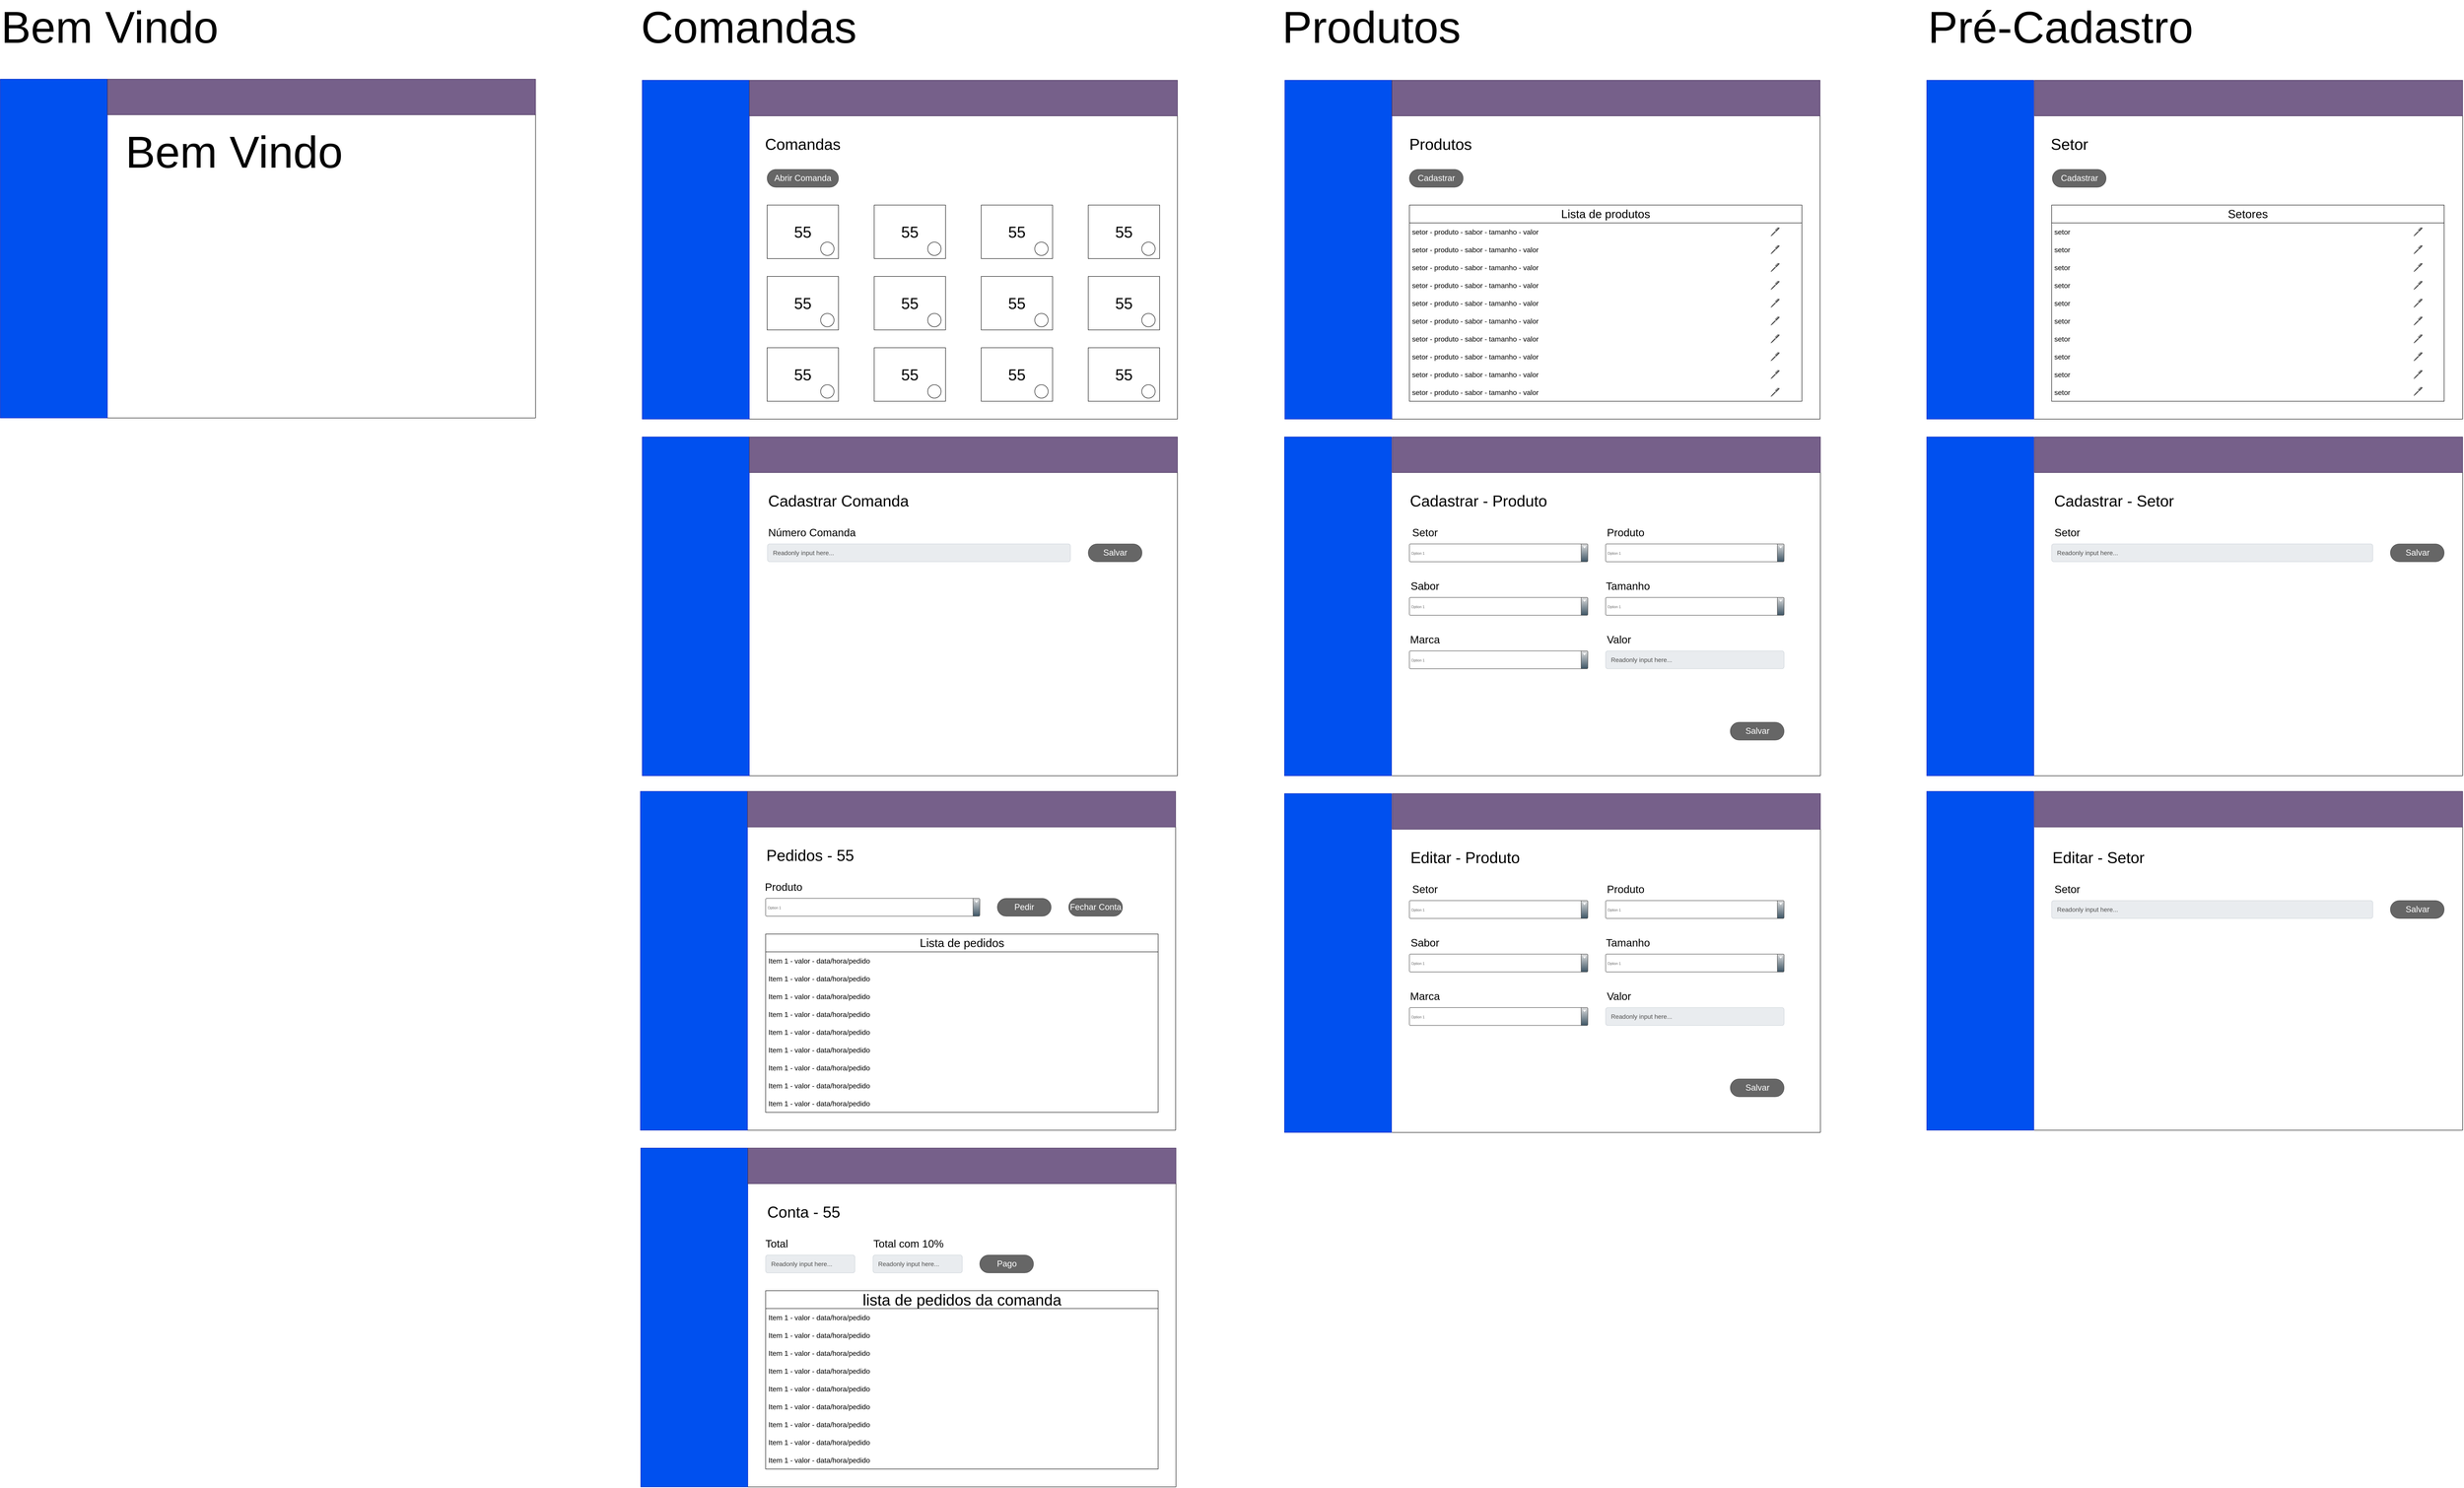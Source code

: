 <mxfile version="24.5.5" type="github">
  <diagram name="Página-1" id="xbZieVm0xrTmN9SILhUu">
    <mxGraphModel dx="12165" dy="4385" grid="1" gridSize="10" guides="1" tooltips="1" connect="1" arrows="1" fold="1" page="0" pageScale="1" pageWidth="827" pageHeight="1169" math="0" shadow="0">
      <root>
        <mxCell id="0" />
        <mxCell id="1" parent="0" />
        <mxCell id="uYwmo2Z151eSSHUktlcx-2" value="" style="rounded=0;whiteSpace=wrap;html=1;fillColor=#0050ef;strokeColor=#001DBC;fontColor=#ffffff;" parent="1" vertex="1">
          <mxGeometry x="-400" y="-120" width="240" height="760" as="geometry" />
        </mxCell>
        <mxCell id="uYwmo2Z151eSSHUktlcx-3" value="" style="rounded=0;whiteSpace=wrap;html=1;fillColor=#76608a;fontColor=#ffffff;strokeColor=#432D57;" parent="1" vertex="1">
          <mxGeometry x="-160" y="-120" width="960" height="80" as="geometry" />
        </mxCell>
        <mxCell id="uYwmo2Z151eSSHUktlcx-4" value="55" style="rounded=0;whiteSpace=wrap;html=1;align=center;fontSize=35;" parent="1" vertex="1">
          <mxGeometry x="-120" y="160" width="160" height="120" as="geometry" />
        </mxCell>
        <mxCell id="uYwmo2Z151eSSHUktlcx-21" value="" style="ellipse;whiteSpace=wrap;html=1;aspect=fixed;" parent="1" vertex="1">
          <mxGeometry y="243" width="30" height="30" as="geometry" />
        </mxCell>
        <mxCell id="uYwmo2Z151eSSHUktlcx-51" value="" style="shape=image;html=1;verticalAlign=top;verticalLabelPosition=bottom;labelBackgroundColor=#ffffff;imageAspect=0;aspect=fixed;image=https://cdn1.iconfinder.com/data/icons/unicons-line-vol-6/24/trash-alt-128.png" parent="1" vertex="1">
          <mxGeometry x="5" y="248" width="20" height="20" as="geometry" />
        </mxCell>
        <mxCell id="uYwmo2Z151eSSHUktlcx-86" value="Comandas" style="text;html=1;align=center;verticalAlign=middle;whiteSpace=wrap;rounded=0;fontSize=35;" parent="1" vertex="1">
          <mxGeometry x="-120" y="8" width="160" height="30" as="geometry" />
        </mxCell>
        <mxCell id="uYwmo2Z151eSSHUktlcx-168" value="" style="endArrow=none;html=1;rounded=0;entryX=1;entryY=1;entryDx=0;entryDy=0;" parent="1" edge="1">
          <mxGeometry width="50" height="50" relative="1" as="geometry">
            <mxPoint x="800" y="640" as="sourcePoint" />
            <mxPoint x="800" y="-40" as="targetPoint" />
          </mxGeometry>
        </mxCell>
        <mxCell id="uYwmo2Z151eSSHUktlcx-169" value="" style="endArrow=none;html=1;rounded=0;entryX=1;entryY=1;entryDx=0;entryDy=0;" parent="1" target="uYwmo2Z151eSSHUktlcx-2" edge="1">
          <mxGeometry width="50" height="50" relative="1" as="geometry">
            <mxPoint x="800" y="640" as="sourcePoint" />
            <mxPoint x="810" y="-30" as="targetPoint" />
          </mxGeometry>
        </mxCell>
        <mxCell id="uYwmo2Z151eSSHUktlcx-172" value="55" style="rounded=0;whiteSpace=wrap;html=1;align=center;fontSize=35;" parent="1" vertex="1">
          <mxGeometry x="120" y="160" width="160" height="120" as="geometry" />
        </mxCell>
        <mxCell id="uYwmo2Z151eSSHUktlcx-174" value="" style="ellipse;whiteSpace=wrap;html=1;aspect=fixed;" parent="1" vertex="1">
          <mxGeometry x="240" y="243" width="30" height="30" as="geometry" />
        </mxCell>
        <mxCell id="uYwmo2Z151eSSHUktlcx-176" value="" style="shape=image;html=1;verticalAlign=top;verticalLabelPosition=bottom;labelBackgroundColor=#ffffff;imageAspect=0;aspect=fixed;image=https://cdn1.iconfinder.com/data/icons/unicons-line-vol-6/24/trash-alt-128.png" parent="1" vertex="1">
          <mxGeometry x="245" y="248" width="20" height="20" as="geometry" />
        </mxCell>
        <mxCell id="uYwmo2Z151eSSHUktlcx-177" value="55" style="rounded=0;whiteSpace=wrap;html=1;align=center;fontSize=35;" parent="1" vertex="1">
          <mxGeometry x="360" y="160" width="160" height="120" as="geometry" />
        </mxCell>
        <mxCell id="uYwmo2Z151eSSHUktlcx-179" value="" style="ellipse;whiteSpace=wrap;html=1;aspect=fixed;" parent="1" vertex="1">
          <mxGeometry x="480" y="243" width="30" height="30" as="geometry" />
        </mxCell>
        <mxCell id="uYwmo2Z151eSSHUktlcx-181" value="" style="shape=image;html=1;verticalAlign=top;verticalLabelPosition=bottom;labelBackgroundColor=#ffffff;imageAspect=0;aspect=fixed;image=https://cdn1.iconfinder.com/data/icons/unicons-line-vol-6/24/trash-alt-128.png" parent="1" vertex="1">
          <mxGeometry x="485" y="248" width="20" height="20" as="geometry" />
        </mxCell>
        <mxCell id="uYwmo2Z151eSSHUktlcx-182" value="55" style="rounded=0;whiteSpace=wrap;html=1;align=center;fontSize=35;" parent="1" vertex="1">
          <mxGeometry x="600" y="160" width="160" height="120" as="geometry" />
        </mxCell>
        <mxCell id="uYwmo2Z151eSSHUktlcx-184" value="" style="ellipse;whiteSpace=wrap;html=1;aspect=fixed;" parent="1" vertex="1">
          <mxGeometry x="720" y="243" width="30" height="30" as="geometry" />
        </mxCell>
        <mxCell id="uYwmo2Z151eSSHUktlcx-186" value="" style="shape=image;html=1;verticalAlign=top;verticalLabelPosition=bottom;labelBackgroundColor=#ffffff;imageAspect=0;aspect=fixed;image=https://cdn1.iconfinder.com/data/icons/unicons-line-vol-6/24/trash-alt-128.png" parent="1" vertex="1">
          <mxGeometry x="725" y="248" width="20" height="20" as="geometry" />
        </mxCell>
        <mxCell id="uYwmo2Z151eSSHUktlcx-187" value="55" style="rounded=0;whiteSpace=wrap;html=1;align=center;fontSize=35;" parent="1" vertex="1">
          <mxGeometry x="-120" y="320" width="160" height="120" as="geometry" />
        </mxCell>
        <mxCell id="uYwmo2Z151eSSHUktlcx-189" value="" style="ellipse;whiteSpace=wrap;html=1;aspect=fixed;" parent="1" vertex="1">
          <mxGeometry y="403" width="30" height="30" as="geometry" />
        </mxCell>
        <mxCell id="uYwmo2Z151eSSHUktlcx-191" value="" style="shape=image;html=1;verticalAlign=top;verticalLabelPosition=bottom;labelBackgroundColor=#ffffff;imageAspect=0;aspect=fixed;image=https://cdn1.iconfinder.com/data/icons/unicons-line-vol-6/24/trash-alt-128.png" parent="1" vertex="1">
          <mxGeometry x="5" y="408" width="20" height="20" as="geometry" />
        </mxCell>
        <mxCell id="uYwmo2Z151eSSHUktlcx-192" value="55" style="rounded=0;whiteSpace=wrap;html=1;align=center;fontSize=35;" parent="1" vertex="1">
          <mxGeometry x="120" y="320" width="160" height="120" as="geometry" />
        </mxCell>
        <mxCell id="uYwmo2Z151eSSHUktlcx-194" value="" style="ellipse;whiteSpace=wrap;html=1;aspect=fixed;" parent="1" vertex="1">
          <mxGeometry x="240" y="403" width="30" height="30" as="geometry" />
        </mxCell>
        <mxCell id="uYwmo2Z151eSSHUktlcx-196" value="" style="shape=image;html=1;verticalAlign=top;verticalLabelPosition=bottom;labelBackgroundColor=#ffffff;imageAspect=0;aspect=fixed;image=https://cdn1.iconfinder.com/data/icons/unicons-line-vol-6/24/trash-alt-128.png" parent="1" vertex="1">
          <mxGeometry x="245" y="408" width="20" height="20" as="geometry" />
        </mxCell>
        <mxCell id="uYwmo2Z151eSSHUktlcx-197" value="55" style="rounded=0;whiteSpace=wrap;html=1;align=center;fontSize=35;" parent="1" vertex="1">
          <mxGeometry x="360" y="320" width="160" height="120" as="geometry" />
        </mxCell>
        <mxCell id="uYwmo2Z151eSSHUktlcx-199" value="" style="ellipse;whiteSpace=wrap;html=1;aspect=fixed;" parent="1" vertex="1">
          <mxGeometry x="480" y="403" width="30" height="30" as="geometry" />
        </mxCell>
        <mxCell id="uYwmo2Z151eSSHUktlcx-201" value="" style="shape=image;html=1;verticalAlign=top;verticalLabelPosition=bottom;labelBackgroundColor=#ffffff;imageAspect=0;aspect=fixed;image=https://cdn1.iconfinder.com/data/icons/unicons-line-vol-6/24/trash-alt-128.png" parent="1" vertex="1">
          <mxGeometry x="485" y="408" width="20" height="20" as="geometry" />
        </mxCell>
        <mxCell id="uYwmo2Z151eSSHUktlcx-202" value="55" style="rounded=0;whiteSpace=wrap;html=1;align=center;fontSize=35;" parent="1" vertex="1">
          <mxGeometry x="600" y="320" width="160" height="120" as="geometry" />
        </mxCell>
        <mxCell id="uYwmo2Z151eSSHUktlcx-204" value="" style="ellipse;whiteSpace=wrap;html=1;aspect=fixed;" parent="1" vertex="1">
          <mxGeometry x="720" y="403" width="30" height="30" as="geometry" />
        </mxCell>
        <mxCell id="uYwmo2Z151eSSHUktlcx-206" value="" style="shape=image;html=1;verticalAlign=top;verticalLabelPosition=bottom;labelBackgroundColor=#ffffff;imageAspect=0;aspect=fixed;image=https://cdn1.iconfinder.com/data/icons/unicons-line-vol-6/24/trash-alt-128.png" parent="1" vertex="1">
          <mxGeometry x="725" y="408" width="20" height="20" as="geometry" />
        </mxCell>
        <mxCell id="uYwmo2Z151eSSHUktlcx-207" value="55" style="rounded=0;whiteSpace=wrap;html=1;align=center;fontSize=35;" parent="1" vertex="1">
          <mxGeometry x="-120" y="480" width="160" height="120" as="geometry" />
        </mxCell>
        <mxCell id="uYwmo2Z151eSSHUktlcx-209" value="" style="ellipse;whiteSpace=wrap;html=1;aspect=fixed;" parent="1" vertex="1">
          <mxGeometry y="563" width="30" height="30" as="geometry" />
        </mxCell>
        <mxCell id="uYwmo2Z151eSSHUktlcx-211" value="" style="shape=image;html=1;verticalAlign=top;verticalLabelPosition=bottom;labelBackgroundColor=#ffffff;imageAspect=0;aspect=fixed;image=https://cdn1.iconfinder.com/data/icons/unicons-line-vol-6/24/trash-alt-128.png" parent="1" vertex="1">
          <mxGeometry x="5" y="568" width="20" height="20" as="geometry" />
        </mxCell>
        <mxCell id="uYwmo2Z151eSSHUktlcx-212" value="55" style="rounded=0;whiteSpace=wrap;html=1;align=center;fontSize=35;" parent="1" vertex="1">
          <mxGeometry x="120" y="480" width="160" height="120" as="geometry" />
        </mxCell>
        <mxCell id="uYwmo2Z151eSSHUktlcx-214" value="" style="ellipse;whiteSpace=wrap;html=1;aspect=fixed;" parent="1" vertex="1">
          <mxGeometry x="240" y="563" width="30" height="30" as="geometry" />
        </mxCell>
        <mxCell id="uYwmo2Z151eSSHUktlcx-216" value="" style="shape=image;html=1;verticalAlign=top;verticalLabelPosition=bottom;labelBackgroundColor=#ffffff;imageAspect=0;aspect=fixed;image=https://cdn1.iconfinder.com/data/icons/unicons-line-vol-6/24/trash-alt-128.png" parent="1" vertex="1">
          <mxGeometry x="245" y="568" width="20" height="20" as="geometry" />
        </mxCell>
        <mxCell id="uYwmo2Z151eSSHUktlcx-217" value="55" style="rounded=0;whiteSpace=wrap;html=1;align=center;fontSize=35;" parent="1" vertex="1">
          <mxGeometry x="360" y="480" width="160" height="120" as="geometry" />
        </mxCell>
        <mxCell id="uYwmo2Z151eSSHUktlcx-219" value="" style="ellipse;whiteSpace=wrap;html=1;aspect=fixed;" parent="1" vertex="1">
          <mxGeometry x="480" y="563" width="30" height="30" as="geometry" />
        </mxCell>
        <mxCell id="uYwmo2Z151eSSHUktlcx-221" value="" style="shape=image;html=1;verticalAlign=top;verticalLabelPosition=bottom;labelBackgroundColor=#ffffff;imageAspect=0;aspect=fixed;image=https://cdn1.iconfinder.com/data/icons/unicons-line-vol-6/24/trash-alt-128.png" parent="1" vertex="1">
          <mxGeometry x="485" y="568" width="20" height="20" as="geometry" />
        </mxCell>
        <mxCell id="uYwmo2Z151eSSHUktlcx-222" value="55" style="rounded=0;whiteSpace=wrap;html=1;align=center;fontSize=35;" parent="1" vertex="1">
          <mxGeometry x="600" y="480" width="160" height="120" as="geometry" />
        </mxCell>
        <mxCell id="uYwmo2Z151eSSHUktlcx-224" value="" style="ellipse;whiteSpace=wrap;html=1;aspect=fixed;" parent="1" vertex="1">
          <mxGeometry x="720" y="563" width="30" height="30" as="geometry" />
        </mxCell>
        <mxCell id="uYwmo2Z151eSSHUktlcx-226" value="" style="shape=image;html=1;verticalAlign=top;verticalLabelPosition=bottom;labelBackgroundColor=#ffffff;imageAspect=0;aspect=fixed;image=https://cdn1.iconfinder.com/data/icons/unicons-line-vol-6/24/trash-alt-128.png" parent="1" vertex="1">
          <mxGeometry x="725" y="568" width="20" height="20" as="geometry" />
        </mxCell>
        <mxCell id="uYwmo2Z151eSSHUktlcx-235" value="" style="rounded=0;whiteSpace=wrap;html=1;fillColor=#0050ef;strokeColor=#001DBC;fontColor=#ffffff;" parent="1" vertex="1">
          <mxGeometry x="-404.1" y="1475" width="240" height="760" as="geometry" />
        </mxCell>
        <mxCell id="uYwmo2Z151eSSHUktlcx-236" value="" style="rounded=0;whiteSpace=wrap;html=1;fillColor=#76608a;fontColor=#ffffff;strokeColor=#432D57;" parent="1" vertex="1">
          <mxGeometry x="-164.1" y="1475" width="960" height="80" as="geometry" />
        </mxCell>
        <mxCell id="uYwmo2Z151eSSHUktlcx-242" value="Pedidos - 55" style="text;html=1;align=center;verticalAlign=middle;whiteSpace=wrap;rounded=0;fontSize=35;" parent="1" vertex="1">
          <mxGeometry x="-124.1" y="1603" width="200.77" height="30" as="geometry" />
        </mxCell>
        <mxCell id="uYwmo2Z151eSSHUktlcx-243" value="" style="endArrow=none;html=1;rounded=0;entryX=1;entryY=1;entryDx=0;entryDy=0;" parent="1" edge="1">
          <mxGeometry width="50" height="50" relative="1" as="geometry">
            <mxPoint x="795.9" y="2235" as="sourcePoint" />
            <mxPoint x="795.9" y="1555" as="targetPoint" />
          </mxGeometry>
        </mxCell>
        <mxCell id="uYwmo2Z151eSSHUktlcx-244" value="" style="endArrow=none;html=1;rounded=0;entryX=1;entryY=1;entryDx=0;entryDy=0;" parent="1" target="uYwmo2Z151eSSHUktlcx-235" edge="1">
          <mxGeometry width="50" height="50" relative="1" as="geometry">
            <mxPoint x="795.9" y="2235" as="sourcePoint" />
            <mxPoint x="805.9" y="1565" as="targetPoint" />
          </mxGeometry>
        </mxCell>
        <mxCell id="uYwmo2Z151eSSHUktlcx-305" value="&lt;font style=&quot;font-size: 24px;&quot;&gt;Produto&lt;/font&gt;" style="text;html=1;align=center;verticalAlign=middle;whiteSpace=wrap;rounded=0;" parent="1" vertex="1">
          <mxGeometry x="-123.33" y="1675" width="80" height="30" as="geometry" />
        </mxCell>
        <mxCell id="uYwmo2Z151eSSHUktlcx-310" value="&lt;font style=&quot;font-size: 19px;&quot;&gt;Pedir&lt;/font&gt;" style="rounded=1;html=1;shadow=0;dashed=0;whiteSpace=wrap;fontSize=10;fillColor=#666666;align=center;strokeColor=#4D4D4D;fontColor=#ffffff;arcSize=50;" parent="1" vertex="1">
          <mxGeometry x="396.17" y="1715" width="120.5" height="40" as="geometry" />
        </mxCell>
        <mxCell id="uYwmo2Z151eSSHUktlcx-311" value="&lt;font style=&quot;font-size: 26px;&quot;&gt;Lista de pedidos&lt;/font&gt;" style="swimlane;fontStyle=0;childLayout=stackLayout;horizontal=1;startSize=40;horizontalStack=0;resizeParent=1;resizeParentMax=0;resizeLast=0;collapsible=1;marginBottom=0;whiteSpace=wrap;html=1;" parent="1" vertex="1">
          <mxGeometry x="-123.33" y="1795" width="880" height="400" as="geometry" />
        </mxCell>
        <mxCell id="uYwmo2Z151eSSHUktlcx-313" value="&lt;font style=&quot;font-size: 16px;&quot;&gt;Item 1 - valor - data/hora/pedido&lt;/font&gt;" style="text;strokeColor=none;fillColor=none;align=left;verticalAlign=middle;spacingLeft=4;spacingRight=4;overflow=hidden;points=[[0,0.5],[1,0.5]];portConstraint=eastwest;rotatable=0;whiteSpace=wrap;html=1;" parent="uYwmo2Z151eSSHUktlcx-311" vertex="1">
          <mxGeometry y="40" width="880" height="40" as="geometry" />
        </mxCell>
        <mxCell id="uYwmo2Z151eSSHUktlcx-351" value="&lt;font style=&quot;font-size: 16px;&quot;&gt;Item 1 - valor - data/hora/pedido&lt;/font&gt;" style="text;strokeColor=none;fillColor=none;align=left;verticalAlign=middle;spacingLeft=4;spacingRight=4;overflow=hidden;points=[[0,0.5],[1,0.5]];portConstraint=eastwest;rotatable=0;whiteSpace=wrap;html=1;" parent="uYwmo2Z151eSSHUktlcx-311" vertex="1">
          <mxGeometry y="80" width="880" height="40" as="geometry" />
        </mxCell>
        <mxCell id="uYwmo2Z151eSSHUktlcx-353" value="&lt;font style=&quot;font-size: 16px;&quot;&gt;Item 1 - valor - data/hora/pedido&lt;/font&gt;" style="text;strokeColor=none;fillColor=none;align=left;verticalAlign=middle;spacingLeft=4;spacingRight=4;overflow=hidden;points=[[0,0.5],[1,0.5]];portConstraint=eastwest;rotatable=0;whiteSpace=wrap;html=1;" parent="uYwmo2Z151eSSHUktlcx-311" vertex="1">
          <mxGeometry y="120" width="880" height="40" as="geometry" />
        </mxCell>
        <mxCell id="uYwmo2Z151eSSHUktlcx-357" value="&lt;font style=&quot;font-size: 16px;&quot;&gt;Item 1 - valor - data/hora/pedido&lt;/font&gt;" style="text;strokeColor=none;fillColor=none;align=left;verticalAlign=middle;spacingLeft=4;spacingRight=4;overflow=hidden;points=[[0,0.5],[1,0.5]];portConstraint=eastwest;rotatable=0;whiteSpace=wrap;html=1;" parent="uYwmo2Z151eSSHUktlcx-311" vertex="1">
          <mxGeometry y="160" width="880" height="40" as="geometry" />
        </mxCell>
        <mxCell id="uYwmo2Z151eSSHUktlcx-356" value="&lt;font style=&quot;font-size: 16px;&quot;&gt;Item 1 - valor - data/hora/pedido&lt;/font&gt;" style="text;strokeColor=none;fillColor=none;align=left;verticalAlign=middle;spacingLeft=4;spacingRight=4;overflow=hidden;points=[[0,0.5],[1,0.5]];portConstraint=eastwest;rotatable=0;whiteSpace=wrap;html=1;" parent="uYwmo2Z151eSSHUktlcx-311" vertex="1">
          <mxGeometry y="200" width="880" height="40" as="geometry" />
        </mxCell>
        <mxCell id="uYwmo2Z151eSSHUktlcx-355" value="&lt;font style=&quot;font-size: 16px;&quot;&gt;Item 1 - valor - data/hora/pedido&lt;/font&gt;" style="text;strokeColor=none;fillColor=none;align=left;verticalAlign=middle;spacingLeft=4;spacingRight=4;overflow=hidden;points=[[0,0.5],[1,0.5]];portConstraint=eastwest;rotatable=0;whiteSpace=wrap;html=1;" parent="uYwmo2Z151eSSHUktlcx-311" vertex="1">
          <mxGeometry y="240" width="880" height="40" as="geometry" />
        </mxCell>
        <mxCell id="uYwmo2Z151eSSHUktlcx-354" value="&lt;font style=&quot;font-size: 16px;&quot;&gt;Item 1 - valor - data/hora/pedido&lt;/font&gt;" style="text;strokeColor=none;fillColor=none;align=left;verticalAlign=middle;spacingLeft=4;spacingRight=4;overflow=hidden;points=[[0,0.5],[1,0.5]];portConstraint=eastwest;rotatable=0;whiteSpace=wrap;html=1;" parent="uYwmo2Z151eSSHUktlcx-311" vertex="1">
          <mxGeometry y="280" width="880" height="40" as="geometry" />
        </mxCell>
        <mxCell id="uYwmo2Z151eSSHUktlcx-352" value="&lt;font style=&quot;font-size: 16px;&quot;&gt;Item 1 - valor - data/hora/pedido&lt;/font&gt;" style="text;strokeColor=none;fillColor=none;align=left;verticalAlign=middle;spacingLeft=4;spacingRight=4;overflow=hidden;points=[[0,0.5],[1,0.5]];portConstraint=eastwest;rotatable=0;whiteSpace=wrap;html=1;" parent="uYwmo2Z151eSSHUktlcx-311" vertex="1">
          <mxGeometry y="320" width="880" height="40" as="geometry" />
        </mxCell>
        <mxCell id="uYwmo2Z151eSSHUktlcx-350" value="&lt;font style=&quot;font-size: 16px;&quot;&gt;Item 1 - valor - data/hora/pedido&lt;/font&gt;" style="text;strokeColor=none;fillColor=none;align=left;verticalAlign=middle;spacingLeft=4;spacingRight=4;overflow=hidden;points=[[0,0.5],[1,0.5]];portConstraint=eastwest;rotatable=0;whiteSpace=wrap;html=1;" parent="uYwmo2Z151eSSHUktlcx-311" vertex="1">
          <mxGeometry y="360" width="880" height="40" as="geometry" />
        </mxCell>
        <mxCell id="uYwmo2Z151eSSHUktlcx-325" value="Option 1" style="strokeWidth=1;html=1;shadow=0;dashed=0;shape=mxgraph.ios.iComboBox;spacingTop=2;spacingLeft=2;align=left;strokeColor=#444444;fontColor=#666666;buttonText=;fontSize=8;fillColor=#dddddd;fillColor2=#3D5565;sketch=0;whiteSpace=wrap;" parent="1" vertex="1">
          <mxGeometry x="-123.33" y="1715" width="480" height="40" as="geometry" />
        </mxCell>
        <mxCell id="uYwmo2Z151eSSHUktlcx-326" value="&lt;font style=&quot;font-size: 19px;&quot;&gt;Fechar Conta&lt;/font&gt;" style="rounded=1;html=1;shadow=0;dashed=0;whiteSpace=wrap;fontSize=10;fillColor=#666666;align=center;strokeColor=#4D4D4D;fontColor=#ffffff;arcSize=50;" parent="1" vertex="1">
          <mxGeometry x="556.17" y="1715" width="120.5" height="40" as="geometry" />
        </mxCell>
        <mxCell id="uYwmo2Z151eSSHUktlcx-327" value="" style="shape=image;html=1;verticalAlign=top;verticalLabelPosition=bottom;labelBackgroundColor=#ffffff;imageAspect=0;aspect=fixed;image=https://cdn1.iconfinder.com/data/icons/unicons-line-vol-6/24/trash-alt-128.png" parent="1" vertex="1">
          <mxGeometry x="726.67" y="2165" width="20" height="20" as="geometry" />
        </mxCell>
        <mxCell id="uYwmo2Z151eSSHUktlcx-330" value="" style="shape=image;html=1;verticalAlign=top;verticalLabelPosition=bottom;labelBackgroundColor=#ffffff;imageAspect=0;aspect=fixed;image=https://cdn1.iconfinder.com/data/icons/unicons-line-vol-6/24/trash-alt-128.png" parent="1" vertex="1">
          <mxGeometry x="726.67" y="2125" width="20" height="20" as="geometry" />
        </mxCell>
        <mxCell id="uYwmo2Z151eSSHUktlcx-331" value="" style="shape=image;html=1;verticalAlign=top;verticalLabelPosition=bottom;labelBackgroundColor=#ffffff;imageAspect=0;aspect=fixed;image=https://cdn1.iconfinder.com/data/icons/unicons-line-vol-6/24/trash-alt-128.png" parent="1" vertex="1">
          <mxGeometry x="726.67" y="2085" width="20" height="20" as="geometry" />
        </mxCell>
        <mxCell id="uYwmo2Z151eSSHUktlcx-332" value="" style="shape=image;html=1;verticalAlign=top;verticalLabelPosition=bottom;labelBackgroundColor=#ffffff;imageAspect=0;aspect=fixed;image=https://cdn1.iconfinder.com/data/icons/unicons-line-vol-6/24/trash-alt-128.png" parent="1" vertex="1">
          <mxGeometry x="726.67" y="2045" width="20" height="20" as="geometry" />
        </mxCell>
        <mxCell id="uYwmo2Z151eSSHUktlcx-333" value="" style="shape=image;html=1;verticalAlign=top;verticalLabelPosition=bottom;labelBackgroundColor=#ffffff;imageAspect=0;aspect=fixed;image=https://cdn1.iconfinder.com/data/icons/unicons-line-vol-6/24/trash-alt-128.png" parent="1" vertex="1">
          <mxGeometry x="726.67" y="2005" width="20" height="20" as="geometry" />
        </mxCell>
        <mxCell id="uYwmo2Z151eSSHUktlcx-334" value="" style="shape=image;html=1;verticalAlign=top;verticalLabelPosition=bottom;labelBackgroundColor=#ffffff;imageAspect=0;aspect=fixed;image=https://cdn1.iconfinder.com/data/icons/unicons-line-vol-6/24/trash-alt-128.png" parent="1" vertex="1">
          <mxGeometry x="726.67" y="1965" width="20" height="20" as="geometry" />
        </mxCell>
        <mxCell id="uYwmo2Z151eSSHUktlcx-335" value="" style="shape=image;html=1;verticalAlign=top;verticalLabelPosition=bottom;labelBackgroundColor=#ffffff;imageAspect=0;aspect=fixed;image=https://cdn1.iconfinder.com/data/icons/unicons-line-vol-6/24/trash-alt-128.png" parent="1" vertex="1">
          <mxGeometry x="726.67" y="1925" width="20" height="20" as="geometry" />
        </mxCell>
        <mxCell id="uYwmo2Z151eSSHUktlcx-336" value="" style="shape=image;html=1;verticalAlign=top;verticalLabelPosition=bottom;labelBackgroundColor=#ffffff;imageAspect=0;aspect=fixed;image=https://cdn1.iconfinder.com/data/icons/unicons-line-vol-6/24/trash-alt-128.png" parent="1" vertex="1">
          <mxGeometry x="726.67" y="1885" width="20" height="20" as="geometry" />
        </mxCell>
        <mxCell id="uYwmo2Z151eSSHUktlcx-337" value="" style="shape=image;html=1;verticalAlign=top;verticalLabelPosition=bottom;labelBackgroundColor=#ffffff;imageAspect=0;aspect=fixed;image=https://cdn1.iconfinder.com/data/icons/unicons-line-vol-6/24/trash-alt-128.png" parent="1" vertex="1">
          <mxGeometry x="726.67" y="1845" width="20" height="20" as="geometry" />
        </mxCell>
        <mxCell id="uYwmo2Z151eSSHUktlcx-358" value="" style="rounded=0;whiteSpace=wrap;html=1;fillColor=#0050ef;strokeColor=#001DBC;fontColor=#ffffff;" parent="1" vertex="1">
          <mxGeometry x="-403.33" y="2275" width="240" height="760" as="geometry" />
        </mxCell>
        <mxCell id="uYwmo2Z151eSSHUktlcx-359" value="" style="rounded=0;whiteSpace=wrap;html=1;fillColor=#76608a;fontColor=#ffffff;strokeColor=#432D57;" parent="1" vertex="1">
          <mxGeometry x="-163.33" y="2275" width="960" height="80" as="geometry" />
        </mxCell>
        <mxCell id="uYwmo2Z151eSSHUktlcx-360" value="Conta - 55" style="text;html=1;align=center;verticalAlign=middle;whiteSpace=wrap;rounded=0;fontSize=35;" parent="1" vertex="1">
          <mxGeometry x="-123.33" y="2403" width="170" height="30" as="geometry" />
        </mxCell>
        <mxCell id="uYwmo2Z151eSSHUktlcx-361" value="" style="endArrow=none;html=1;rounded=0;entryX=1;entryY=1;entryDx=0;entryDy=0;" parent="1" edge="1">
          <mxGeometry width="50" height="50" relative="1" as="geometry">
            <mxPoint x="796.67" y="3035" as="sourcePoint" />
            <mxPoint x="796.67" y="2355" as="targetPoint" />
          </mxGeometry>
        </mxCell>
        <mxCell id="uYwmo2Z151eSSHUktlcx-362" value="" style="endArrow=none;html=1;rounded=0;entryX=1;entryY=1;entryDx=0;entryDy=0;" parent="1" target="uYwmo2Z151eSSHUktlcx-358" edge="1">
          <mxGeometry width="50" height="50" relative="1" as="geometry">
            <mxPoint x="796.67" y="3035" as="sourcePoint" />
            <mxPoint x="806.67" y="2365" as="targetPoint" />
          </mxGeometry>
        </mxCell>
        <mxCell id="uYwmo2Z151eSSHUktlcx-365" value="lista de pedidos da comanda" style="swimlane;fontStyle=0;childLayout=stackLayout;horizontal=1;startSize=40;horizontalStack=0;resizeParent=1;resizeParentMax=0;resizeLast=0;collapsible=1;marginBottom=0;whiteSpace=wrap;html=1;fontSize=35;" parent="1" vertex="1">
          <mxGeometry x="-123.33" y="2595" width="880" height="400" as="geometry" />
        </mxCell>
        <mxCell id="uYwmo2Z151eSSHUktlcx-366" value="&lt;font style=&quot;font-size: 16px;&quot;&gt;Item 1 - valor - data/hora/pedido&lt;/font&gt;" style="text;strokeColor=none;fillColor=none;align=left;verticalAlign=middle;spacingLeft=4;spacingRight=4;overflow=hidden;points=[[0,0.5],[1,0.5]];portConstraint=eastwest;rotatable=0;whiteSpace=wrap;html=1;" parent="uYwmo2Z151eSSHUktlcx-365" vertex="1">
          <mxGeometry y="40" width="880" height="40" as="geometry" />
        </mxCell>
        <mxCell id="uYwmo2Z151eSSHUktlcx-367" value="&lt;font style=&quot;font-size: 16px;&quot;&gt;Item 1 - valor - data/hora/pedido&lt;/font&gt;" style="text;strokeColor=none;fillColor=none;align=left;verticalAlign=middle;spacingLeft=4;spacingRight=4;overflow=hidden;points=[[0,0.5],[1,0.5]];portConstraint=eastwest;rotatable=0;whiteSpace=wrap;html=1;" parent="uYwmo2Z151eSSHUktlcx-365" vertex="1">
          <mxGeometry y="80" width="880" height="40" as="geometry" />
        </mxCell>
        <mxCell id="uYwmo2Z151eSSHUktlcx-368" value="&lt;font style=&quot;font-size: 16px;&quot;&gt;Item 1 - valor - data/hora/pedido&lt;/font&gt;" style="text;strokeColor=none;fillColor=none;align=left;verticalAlign=middle;spacingLeft=4;spacingRight=4;overflow=hidden;points=[[0,0.5],[1,0.5]];portConstraint=eastwest;rotatable=0;whiteSpace=wrap;html=1;" parent="uYwmo2Z151eSSHUktlcx-365" vertex="1">
          <mxGeometry y="120" width="880" height="40" as="geometry" />
        </mxCell>
        <mxCell id="uYwmo2Z151eSSHUktlcx-369" value="&lt;font style=&quot;font-size: 16px;&quot;&gt;Item 1 - valor - data/hora/pedido&lt;/font&gt;" style="text;strokeColor=none;fillColor=none;align=left;verticalAlign=middle;spacingLeft=4;spacingRight=4;overflow=hidden;points=[[0,0.5],[1,0.5]];portConstraint=eastwest;rotatable=0;whiteSpace=wrap;html=1;" parent="uYwmo2Z151eSSHUktlcx-365" vertex="1">
          <mxGeometry y="160" width="880" height="40" as="geometry" />
        </mxCell>
        <mxCell id="uYwmo2Z151eSSHUktlcx-370" value="&lt;font style=&quot;font-size: 16px;&quot;&gt;Item 1 - valor - data/hora/pedido&lt;/font&gt;" style="text;strokeColor=none;fillColor=none;align=left;verticalAlign=middle;spacingLeft=4;spacingRight=4;overflow=hidden;points=[[0,0.5],[1,0.5]];portConstraint=eastwest;rotatable=0;whiteSpace=wrap;html=1;" parent="uYwmo2Z151eSSHUktlcx-365" vertex="1">
          <mxGeometry y="200" width="880" height="40" as="geometry" />
        </mxCell>
        <mxCell id="uYwmo2Z151eSSHUktlcx-371" value="&lt;font style=&quot;font-size: 16px;&quot;&gt;Item 1 - valor - data/hora/pedido&lt;/font&gt;" style="text;strokeColor=none;fillColor=none;align=left;verticalAlign=middle;spacingLeft=4;spacingRight=4;overflow=hidden;points=[[0,0.5],[1,0.5]];portConstraint=eastwest;rotatable=0;whiteSpace=wrap;html=1;" parent="uYwmo2Z151eSSHUktlcx-365" vertex="1">
          <mxGeometry y="240" width="880" height="40" as="geometry" />
        </mxCell>
        <mxCell id="uYwmo2Z151eSSHUktlcx-372" value="&lt;font style=&quot;font-size: 16px;&quot;&gt;Item 1 - valor - data/hora/pedido&lt;/font&gt;" style="text;strokeColor=none;fillColor=none;align=left;verticalAlign=middle;spacingLeft=4;spacingRight=4;overflow=hidden;points=[[0,0.5],[1,0.5]];portConstraint=eastwest;rotatable=0;whiteSpace=wrap;html=1;" parent="uYwmo2Z151eSSHUktlcx-365" vertex="1">
          <mxGeometry y="280" width="880" height="40" as="geometry" />
        </mxCell>
        <mxCell id="uYwmo2Z151eSSHUktlcx-373" value="&lt;font style=&quot;font-size: 16px;&quot;&gt;Item 1 - valor - data/hora/pedido&lt;/font&gt;" style="text;strokeColor=none;fillColor=none;align=left;verticalAlign=middle;spacingLeft=4;spacingRight=4;overflow=hidden;points=[[0,0.5],[1,0.5]];portConstraint=eastwest;rotatable=0;whiteSpace=wrap;html=1;" parent="uYwmo2Z151eSSHUktlcx-365" vertex="1">
          <mxGeometry y="320" width="880" height="40" as="geometry" />
        </mxCell>
        <mxCell id="uYwmo2Z151eSSHUktlcx-374" value="&lt;font style=&quot;font-size: 16px;&quot;&gt;Item 1 - valor - data/hora/pedido&lt;/font&gt;" style="text;strokeColor=none;fillColor=none;align=left;verticalAlign=middle;spacingLeft=4;spacingRight=4;overflow=hidden;points=[[0,0.5],[1,0.5]];portConstraint=eastwest;rotatable=0;whiteSpace=wrap;html=1;" parent="uYwmo2Z151eSSHUktlcx-365" vertex="1">
          <mxGeometry y="360" width="880" height="40" as="geometry" />
        </mxCell>
        <mxCell id="uYwmo2Z151eSSHUktlcx-377" value="" style="shape=image;html=1;verticalAlign=top;verticalLabelPosition=bottom;labelBackgroundColor=#ffffff;imageAspect=0;aspect=fixed;image=https://cdn1.iconfinder.com/data/icons/unicons-line-vol-6/24/trash-alt-128.png" parent="1" vertex="1">
          <mxGeometry x="726.67" y="2965" width="20" height="20" as="geometry" />
        </mxCell>
        <mxCell id="uYwmo2Z151eSSHUktlcx-378" value="" style="shape=image;html=1;verticalAlign=top;verticalLabelPosition=bottom;labelBackgroundColor=#ffffff;imageAspect=0;aspect=fixed;image=https://cdn1.iconfinder.com/data/icons/unicons-line-vol-6/24/trash-alt-128.png" parent="1" vertex="1">
          <mxGeometry x="726.67" y="2925" width="20" height="20" as="geometry" />
        </mxCell>
        <mxCell id="uYwmo2Z151eSSHUktlcx-379" value="" style="shape=image;html=1;verticalAlign=top;verticalLabelPosition=bottom;labelBackgroundColor=#ffffff;imageAspect=0;aspect=fixed;image=https://cdn1.iconfinder.com/data/icons/unicons-line-vol-6/24/trash-alt-128.png" parent="1" vertex="1">
          <mxGeometry x="726.67" y="2885" width="20" height="20" as="geometry" />
        </mxCell>
        <mxCell id="uYwmo2Z151eSSHUktlcx-380" value="" style="shape=image;html=1;verticalAlign=top;verticalLabelPosition=bottom;labelBackgroundColor=#ffffff;imageAspect=0;aspect=fixed;image=https://cdn1.iconfinder.com/data/icons/unicons-line-vol-6/24/trash-alt-128.png" parent="1" vertex="1">
          <mxGeometry x="726.67" y="2845" width="20" height="20" as="geometry" />
        </mxCell>
        <mxCell id="uYwmo2Z151eSSHUktlcx-381" value="" style="shape=image;html=1;verticalAlign=top;verticalLabelPosition=bottom;labelBackgroundColor=#ffffff;imageAspect=0;aspect=fixed;image=https://cdn1.iconfinder.com/data/icons/unicons-line-vol-6/24/trash-alt-128.png" parent="1" vertex="1">
          <mxGeometry x="726.67" y="2805" width="20" height="20" as="geometry" />
        </mxCell>
        <mxCell id="uYwmo2Z151eSSHUktlcx-382" value="" style="shape=image;html=1;verticalAlign=top;verticalLabelPosition=bottom;labelBackgroundColor=#ffffff;imageAspect=0;aspect=fixed;image=https://cdn1.iconfinder.com/data/icons/unicons-line-vol-6/24/trash-alt-128.png" parent="1" vertex="1">
          <mxGeometry x="726.67" y="2765" width="20" height="20" as="geometry" />
        </mxCell>
        <mxCell id="uYwmo2Z151eSSHUktlcx-383" value="" style="shape=image;html=1;verticalAlign=top;verticalLabelPosition=bottom;labelBackgroundColor=#ffffff;imageAspect=0;aspect=fixed;image=https://cdn1.iconfinder.com/data/icons/unicons-line-vol-6/24/trash-alt-128.png" parent="1" vertex="1">
          <mxGeometry x="726.67" y="2725" width="20" height="20" as="geometry" />
        </mxCell>
        <mxCell id="uYwmo2Z151eSSHUktlcx-384" value="" style="shape=image;html=1;verticalAlign=top;verticalLabelPosition=bottom;labelBackgroundColor=#ffffff;imageAspect=0;aspect=fixed;image=https://cdn1.iconfinder.com/data/icons/unicons-line-vol-6/24/trash-alt-128.png" parent="1" vertex="1">
          <mxGeometry x="726.67" y="2685" width="20" height="20" as="geometry" />
        </mxCell>
        <mxCell id="uYwmo2Z151eSSHUktlcx-385" value="" style="shape=image;html=1;verticalAlign=top;verticalLabelPosition=bottom;labelBackgroundColor=#ffffff;imageAspect=0;aspect=fixed;image=https://cdn1.iconfinder.com/data/icons/unicons-line-vol-6/24/trash-alt-128.png" parent="1" vertex="1">
          <mxGeometry x="726.67" y="2645" width="20" height="20" as="geometry" />
        </mxCell>
        <mxCell id="uYwmo2Z151eSSHUktlcx-387" value="&lt;font style=&quot;font-size: 24px;&quot;&gt;Total&lt;/font&gt;" style="text;html=1;align=center;verticalAlign=middle;whiteSpace=wrap;rounded=0;" parent="1" vertex="1">
          <mxGeometry x="-124.1" y="2475" width="50.77" height="30" as="geometry" />
        </mxCell>
        <mxCell id="uYwmo2Z151eSSHUktlcx-388" value="&lt;font style=&quot;font-size: 19px;&quot;&gt;Pago&lt;/font&gt;" style="rounded=1;html=1;shadow=0;dashed=0;whiteSpace=wrap;fontSize=10;fillColor=#666666;align=center;strokeColor=#4D4D4D;fontColor=#ffffff;arcSize=50;" parent="1" vertex="1">
          <mxGeometry x="356.67" y="2515" width="120.5" height="40" as="geometry" />
        </mxCell>
        <mxCell id="uYwmo2Z151eSSHUktlcx-391" value="Readonly input here..." style="html=1;shadow=0;dashed=0;shape=mxgraph.bootstrap.rrect;rSize=5;strokeColor=#CED4DA;strokeWidth=1;fillColor=#E9ECEF;fontColor=#505050;whiteSpace=wrap;align=left;verticalAlign=middle;spacingLeft=10;fontSize=14;" parent="1" vertex="1">
          <mxGeometry x="-123.33" y="2515" width="200" height="40" as="geometry" />
        </mxCell>
        <mxCell id="uYwmo2Z151eSSHUktlcx-392" value="&lt;font style=&quot;font-size: 19px;&quot;&gt;Abrir Comanda&lt;/font&gt;" style="rounded=1;html=1;shadow=0;dashed=0;whiteSpace=wrap;fontSize=10;fillColor=#666666;align=center;strokeColor=#4D4D4D;fontColor=#ffffff;arcSize=50;" parent="1" vertex="1">
          <mxGeometry x="-120" y="80" width="160" height="40" as="geometry" />
        </mxCell>
        <mxCell id="RCpI8ehpxMdoqOLM97no-1" value="&lt;font style=&quot;font-size: 24px;&quot;&gt;Total com 10%&lt;/font&gt;" style="text;html=1;align=center;verticalAlign=middle;whiteSpace=wrap;rounded=0;" vertex="1" parent="1">
          <mxGeometry x="116.67" y="2475" width="160" height="30" as="geometry" />
        </mxCell>
        <mxCell id="RCpI8ehpxMdoqOLM97no-2" value="Readonly input here..." style="html=1;shadow=0;dashed=0;shape=mxgraph.bootstrap.rrect;rSize=5;strokeColor=#CED4DA;strokeWidth=1;fillColor=#E9ECEF;fontColor=#505050;whiteSpace=wrap;align=left;verticalAlign=middle;spacingLeft=10;fontSize=14;" vertex="1" parent="1">
          <mxGeometry x="117.44" y="2515" width="200" height="40" as="geometry" />
        </mxCell>
        <mxCell id="RCpI8ehpxMdoqOLM97no-3" value="C&lt;span style=&quot;background-color: initial;&quot;&gt;omandas&lt;/span&gt;" style="text;html=1;align=center;verticalAlign=middle;whiteSpace=wrap;rounded=0;fontSize=100;" vertex="1" parent="1">
          <mxGeometry x="-400.77" y="-280" width="480" height="80" as="geometry" />
        </mxCell>
        <mxCell id="RCpI8ehpxMdoqOLM97no-4" value="" style="rounded=0;whiteSpace=wrap;html=1;fillColor=#0050ef;strokeColor=#001DBC;fontColor=#ffffff;" vertex="1" parent="1">
          <mxGeometry x="-1839.23" y="-122.5" width="240" height="760" as="geometry" />
        </mxCell>
        <mxCell id="RCpI8ehpxMdoqOLM97no-5" value="" style="rounded=0;whiteSpace=wrap;html=1;fillColor=#76608a;fontColor=#ffffff;strokeColor=#432D57;" vertex="1" parent="1">
          <mxGeometry x="-1599.23" y="-122.5" width="960" height="80" as="geometry" />
        </mxCell>
        <mxCell id="RCpI8ehpxMdoqOLM97no-10" value="" style="endArrow=none;html=1;rounded=0;entryX=1;entryY=1;entryDx=0;entryDy=0;" edge="1" parent="1">
          <mxGeometry width="50" height="50" relative="1" as="geometry">
            <mxPoint x="-639.23" y="637.5" as="sourcePoint" />
            <mxPoint x="-639.23" y="-42.5" as="targetPoint" />
          </mxGeometry>
        </mxCell>
        <mxCell id="RCpI8ehpxMdoqOLM97no-11" value="" style="endArrow=none;html=1;rounded=0;entryX=1;entryY=1;entryDx=0;entryDy=0;" edge="1" parent="1" target="RCpI8ehpxMdoqOLM97no-4">
          <mxGeometry width="50" height="50" relative="1" as="geometry">
            <mxPoint x="-639.23" y="637.5" as="sourcePoint" />
            <mxPoint x="-629.23" y="-32.5" as="targetPoint" />
          </mxGeometry>
        </mxCell>
        <mxCell id="RCpI8ehpxMdoqOLM97no-46" value="Bem Vindo" style="text;html=1;align=center;verticalAlign=middle;whiteSpace=wrap;rounded=0;fontSize=100;" vertex="1" parent="1">
          <mxGeometry x="-1839.23" y="-280" width="490" height="80" as="geometry" />
        </mxCell>
        <mxCell id="RCpI8ehpxMdoqOLM97no-47" value="" style="rounded=0;whiteSpace=wrap;html=1;fillColor=#0050ef;strokeColor=#001DBC;fontColor=#ffffff;" vertex="1" parent="1">
          <mxGeometry x="1040.77" y="-120" width="240" height="760" as="geometry" />
        </mxCell>
        <mxCell id="RCpI8ehpxMdoqOLM97no-48" value="" style="rounded=0;whiteSpace=wrap;html=1;fillColor=#76608a;fontColor=#ffffff;strokeColor=#432D57;" vertex="1" parent="1">
          <mxGeometry x="1280.77" y="-120" width="960" height="80" as="geometry" />
        </mxCell>
        <mxCell id="RCpI8ehpxMdoqOLM97no-49" value="" style="endArrow=none;html=1;rounded=0;entryX=1;entryY=1;entryDx=0;entryDy=0;" edge="1" parent="1">
          <mxGeometry width="50" height="50" relative="1" as="geometry">
            <mxPoint x="2240.77" y="640" as="sourcePoint" />
            <mxPoint x="2240.77" y="-40" as="targetPoint" />
          </mxGeometry>
        </mxCell>
        <mxCell id="RCpI8ehpxMdoqOLM97no-50" value="" style="endArrow=none;html=1;rounded=0;" edge="1" parent="1">
          <mxGeometry width="50" height="50" relative="1" as="geometry">
            <mxPoint x="2240.77" y="640" as="sourcePoint" />
            <mxPoint x="1280" y="640" as="targetPoint" />
          </mxGeometry>
        </mxCell>
        <mxCell id="RCpI8ehpxMdoqOLM97no-51" value="Produtos" style="text;html=1;align=center;verticalAlign=middle;whiteSpace=wrap;rounded=0;fontSize=100;" vertex="1" parent="1">
          <mxGeometry x="1040" y="-280" width="390" height="80" as="geometry" />
        </mxCell>
        <mxCell id="RCpI8ehpxMdoqOLM97no-54" value="Produtos" style="text;html=1;align=center;verticalAlign=middle;whiteSpace=wrap;rounded=0;fontSize=35;" vertex="1" parent="1">
          <mxGeometry x="1320" y="8" width="140" height="30" as="geometry" />
        </mxCell>
        <mxCell id="RCpI8ehpxMdoqOLM97no-55" value="&lt;font style=&quot;font-size: 26px;&quot;&gt;Lista de produtos&lt;/font&gt;" style="swimlane;fontStyle=0;childLayout=stackLayout;horizontal=1;startSize=40;horizontalStack=0;resizeParent=1;resizeParentMax=0;resizeLast=0;collapsible=1;marginBottom=0;whiteSpace=wrap;html=1;" vertex="1" parent="1">
          <mxGeometry x="1320" y="160" width="880" height="440" as="geometry" />
        </mxCell>
        <mxCell id="RCpI8ehpxMdoqOLM97no-56" value="&lt;span style=&quot;font-size: 16px;&quot;&gt;setor - produto - sabor - tamanho - valor&lt;/span&gt;" style="text;strokeColor=none;fillColor=none;align=left;verticalAlign=middle;spacingLeft=4;spacingRight=4;overflow=hidden;points=[[0,0.5],[1,0.5]];portConstraint=eastwest;rotatable=0;whiteSpace=wrap;html=1;" vertex="1" parent="RCpI8ehpxMdoqOLM97no-55">
          <mxGeometry y="40" width="880" height="40" as="geometry" />
        </mxCell>
        <mxCell id="RCpI8ehpxMdoqOLM97no-57" value="&lt;span style=&quot;font-size: 16px;&quot;&gt;setor - produto - sabor - tamanho - valor&lt;/span&gt;" style="text;strokeColor=none;fillColor=none;align=left;verticalAlign=middle;spacingLeft=4;spacingRight=4;overflow=hidden;points=[[0,0.5],[1,0.5]];portConstraint=eastwest;rotatable=0;whiteSpace=wrap;html=1;" vertex="1" parent="RCpI8ehpxMdoqOLM97no-55">
          <mxGeometry y="80" width="880" height="40" as="geometry" />
        </mxCell>
        <mxCell id="RCpI8ehpxMdoqOLM97no-58" value="&lt;span style=&quot;font-size: 16px;&quot;&gt;setor - produto - sabor - tamanho - valor&lt;/span&gt;" style="text;strokeColor=none;fillColor=none;align=left;verticalAlign=middle;spacingLeft=4;spacingRight=4;overflow=hidden;points=[[0,0.5],[1,0.5]];portConstraint=eastwest;rotatable=0;whiteSpace=wrap;html=1;" vertex="1" parent="RCpI8ehpxMdoqOLM97no-55">
          <mxGeometry y="120" width="880" height="40" as="geometry" />
        </mxCell>
        <mxCell id="RCpI8ehpxMdoqOLM97no-59" value="&lt;span style=&quot;font-size: 16px;&quot;&gt;setor - produto - sabor - tamanho - valor&lt;/span&gt;" style="text;strokeColor=none;fillColor=none;align=left;verticalAlign=middle;spacingLeft=4;spacingRight=4;overflow=hidden;points=[[0,0.5],[1,0.5]];portConstraint=eastwest;rotatable=0;whiteSpace=wrap;html=1;" vertex="1" parent="RCpI8ehpxMdoqOLM97no-55">
          <mxGeometry y="160" width="880" height="40" as="geometry" />
        </mxCell>
        <mxCell id="RCpI8ehpxMdoqOLM97no-60" value="&lt;span style=&quot;font-size: 16px;&quot;&gt;setor - produto - sabor - tamanho - valor&lt;/span&gt;" style="text;strokeColor=none;fillColor=none;align=left;verticalAlign=middle;spacingLeft=4;spacingRight=4;overflow=hidden;points=[[0,0.5],[1,0.5]];portConstraint=eastwest;rotatable=0;whiteSpace=wrap;html=1;" vertex="1" parent="RCpI8ehpxMdoqOLM97no-55">
          <mxGeometry y="200" width="880" height="40" as="geometry" />
        </mxCell>
        <mxCell id="RCpI8ehpxMdoqOLM97no-61" value="&lt;span style=&quot;font-size: 16px;&quot;&gt;setor - produto - sabor - tamanho - valor&lt;/span&gt;" style="text;strokeColor=none;fillColor=none;align=left;verticalAlign=middle;spacingLeft=4;spacingRight=4;overflow=hidden;points=[[0,0.5],[1,0.5]];portConstraint=eastwest;rotatable=0;whiteSpace=wrap;html=1;" vertex="1" parent="RCpI8ehpxMdoqOLM97no-55">
          <mxGeometry y="240" width="880" height="40" as="geometry" />
        </mxCell>
        <mxCell id="RCpI8ehpxMdoqOLM97no-62" value="&lt;span style=&quot;font-size: 16px;&quot;&gt;setor - produto - sabor - tamanho - valor&lt;/span&gt;" style="text;strokeColor=none;fillColor=none;align=left;verticalAlign=middle;spacingLeft=4;spacingRight=4;overflow=hidden;points=[[0,0.5],[1,0.5]];portConstraint=eastwest;rotatable=0;whiteSpace=wrap;html=1;" vertex="1" parent="RCpI8ehpxMdoqOLM97no-55">
          <mxGeometry y="280" width="880" height="40" as="geometry" />
        </mxCell>
        <mxCell id="RCpI8ehpxMdoqOLM97no-63" value="&lt;span style=&quot;font-size: 16px;&quot;&gt;setor - produto - sabor - tamanho - valor&lt;/span&gt;" style="text;strokeColor=none;fillColor=none;align=left;verticalAlign=middle;spacingLeft=4;spacingRight=4;overflow=hidden;points=[[0,0.5],[1,0.5]];portConstraint=eastwest;rotatable=0;whiteSpace=wrap;html=1;" vertex="1" parent="RCpI8ehpxMdoqOLM97no-55">
          <mxGeometry y="320" width="880" height="40" as="geometry" />
        </mxCell>
        <mxCell id="RCpI8ehpxMdoqOLM97no-64" value="&lt;span style=&quot;font-size: 16px;&quot;&gt;setor - produto - sabor - tamanho - valor&lt;/span&gt;" style="text;strokeColor=none;fillColor=none;align=left;verticalAlign=middle;spacingLeft=4;spacingRight=4;overflow=hidden;points=[[0,0.5],[1,0.5]];portConstraint=eastwest;rotatable=0;whiteSpace=wrap;html=1;" vertex="1" parent="RCpI8ehpxMdoqOLM97no-55">
          <mxGeometry y="360" width="880" height="40" as="geometry" />
        </mxCell>
        <mxCell id="RCpI8ehpxMdoqOLM97no-74" value="&lt;span style=&quot;font-size: 16px;&quot;&gt;setor - produto - sabor - tamanho - valor&lt;/span&gt;" style="text;strokeColor=none;fillColor=none;align=left;verticalAlign=middle;spacingLeft=4;spacingRight=4;overflow=hidden;points=[[0,0.5],[1,0.5]];portConstraint=eastwest;rotatable=0;whiteSpace=wrap;html=1;" vertex="1" parent="RCpI8ehpxMdoqOLM97no-55">
          <mxGeometry y="400" width="880" height="40" as="geometry" />
        </mxCell>
        <mxCell id="RCpI8ehpxMdoqOLM97no-65" value="" style="shape=image;html=1;verticalAlign=top;verticalLabelPosition=bottom;labelBackgroundColor=#ffffff;imageAspect=0;aspect=fixed;image=https://cdn1.iconfinder.com/data/icons/unicons-line-vol-6/24/trash-alt-128.png" vertex="1" parent="1">
          <mxGeometry x="2170" y="530" width="20" height="20" as="geometry" />
        </mxCell>
        <mxCell id="RCpI8ehpxMdoqOLM97no-66" value="" style="shape=image;html=1;verticalAlign=top;verticalLabelPosition=bottom;labelBackgroundColor=#ffffff;imageAspect=0;aspect=fixed;image=https://cdn1.iconfinder.com/data/icons/unicons-line-vol-6/24/trash-alt-128.png" vertex="1" parent="1">
          <mxGeometry x="2170" y="490" width="20" height="20" as="geometry" />
        </mxCell>
        <mxCell id="RCpI8ehpxMdoqOLM97no-67" value="" style="shape=image;html=1;verticalAlign=top;verticalLabelPosition=bottom;labelBackgroundColor=#ffffff;imageAspect=0;aspect=fixed;image=https://cdn1.iconfinder.com/data/icons/unicons-line-vol-6/24/trash-alt-128.png" vertex="1" parent="1">
          <mxGeometry x="2170" y="450" width="20" height="20" as="geometry" />
        </mxCell>
        <mxCell id="RCpI8ehpxMdoqOLM97no-68" value="" style="shape=image;html=1;verticalAlign=top;verticalLabelPosition=bottom;labelBackgroundColor=#ffffff;imageAspect=0;aspect=fixed;image=https://cdn1.iconfinder.com/data/icons/unicons-line-vol-6/24/trash-alt-128.png" vertex="1" parent="1">
          <mxGeometry x="2170" y="410" width="20" height="20" as="geometry" />
        </mxCell>
        <mxCell id="RCpI8ehpxMdoqOLM97no-69" value="" style="shape=image;html=1;verticalAlign=top;verticalLabelPosition=bottom;labelBackgroundColor=#ffffff;imageAspect=0;aspect=fixed;image=https://cdn1.iconfinder.com/data/icons/unicons-line-vol-6/24/trash-alt-128.png" vertex="1" parent="1">
          <mxGeometry x="2170" y="370" width="20" height="20" as="geometry" />
        </mxCell>
        <mxCell id="RCpI8ehpxMdoqOLM97no-70" value="" style="shape=image;html=1;verticalAlign=top;verticalLabelPosition=bottom;labelBackgroundColor=#ffffff;imageAspect=0;aspect=fixed;image=https://cdn1.iconfinder.com/data/icons/unicons-line-vol-6/24/trash-alt-128.png" vertex="1" parent="1">
          <mxGeometry x="2170" y="330" width="20" height="20" as="geometry" />
        </mxCell>
        <mxCell id="RCpI8ehpxMdoqOLM97no-71" value="" style="shape=image;html=1;verticalAlign=top;verticalLabelPosition=bottom;labelBackgroundColor=#ffffff;imageAspect=0;aspect=fixed;image=https://cdn1.iconfinder.com/data/icons/unicons-line-vol-6/24/trash-alt-128.png" vertex="1" parent="1">
          <mxGeometry x="2170" y="290" width="20" height="20" as="geometry" />
        </mxCell>
        <mxCell id="RCpI8ehpxMdoqOLM97no-72" value="" style="shape=image;html=1;verticalAlign=top;verticalLabelPosition=bottom;labelBackgroundColor=#ffffff;imageAspect=0;aspect=fixed;image=https://cdn1.iconfinder.com/data/icons/unicons-line-vol-6/24/trash-alt-128.png" vertex="1" parent="1">
          <mxGeometry x="2170" y="250" width="20" height="20" as="geometry" />
        </mxCell>
        <mxCell id="RCpI8ehpxMdoqOLM97no-73" value="" style="shape=image;html=1;verticalAlign=top;verticalLabelPosition=bottom;labelBackgroundColor=#ffffff;imageAspect=0;aspect=fixed;image=https://cdn1.iconfinder.com/data/icons/unicons-line-vol-6/24/trash-alt-128.png" vertex="1" parent="1">
          <mxGeometry x="2170" y="210" width="20" height="20" as="geometry" />
        </mxCell>
        <mxCell id="RCpI8ehpxMdoqOLM97no-78" value="" style="shape=image;html=1;verticalAlign=top;verticalLabelPosition=bottom;labelBackgroundColor=#ffffff;imageAspect=0;aspect=fixed;image=https://cdn1.iconfinder.com/data/icons/unicons-line-vol-6/24/trash-alt-128.png" vertex="1" parent="1">
          <mxGeometry x="2170" y="570" width="20" height="20" as="geometry" />
        </mxCell>
        <mxCell id="RCpI8ehpxMdoqOLM97no-81" value="" style="sketch=0;pointerEvents=1;shadow=0;dashed=0;html=1;strokeColor=none;fillColor=#505050;labelPosition=center;verticalLabelPosition=bottom;verticalAlign=top;outlineConnect=0;align=center;shape=mxgraph.office.concepts.writing_pen;" vertex="1" parent="1">
          <mxGeometry x="2130" y="210" width="20" height="20" as="geometry" />
        </mxCell>
        <mxCell id="RCpI8ehpxMdoqOLM97no-82" value="" style="sketch=0;pointerEvents=1;shadow=0;dashed=0;html=1;strokeColor=none;fillColor=#505050;labelPosition=center;verticalLabelPosition=bottom;verticalAlign=top;outlineConnect=0;align=center;shape=mxgraph.office.concepts.writing_pen;" vertex="1" parent="1">
          <mxGeometry x="2130" y="250" width="20" height="20" as="geometry" />
        </mxCell>
        <mxCell id="RCpI8ehpxMdoqOLM97no-83" value="" style="sketch=0;pointerEvents=1;shadow=0;dashed=0;html=1;strokeColor=none;fillColor=#505050;labelPosition=center;verticalLabelPosition=bottom;verticalAlign=top;outlineConnect=0;align=center;shape=mxgraph.office.concepts.writing_pen;" vertex="1" parent="1">
          <mxGeometry x="2130" y="290" width="20" height="20" as="geometry" />
        </mxCell>
        <mxCell id="RCpI8ehpxMdoqOLM97no-84" value="" style="sketch=0;pointerEvents=1;shadow=0;dashed=0;html=1;strokeColor=none;fillColor=#505050;labelPosition=center;verticalLabelPosition=bottom;verticalAlign=top;outlineConnect=0;align=center;shape=mxgraph.office.concepts.writing_pen;" vertex="1" parent="1">
          <mxGeometry x="2130" y="330" width="20" height="20" as="geometry" />
        </mxCell>
        <mxCell id="RCpI8ehpxMdoqOLM97no-85" value="" style="sketch=0;pointerEvents=1;shadow=0;dashed=0;html=1;strokeColor=none;fillColor=#505050;labelPosition=center;verticalLabelPosition=bottom;verticalAlign=top;outlineConnect=0;align=center;shape=mxgraph.office.concepts.writing_pen;" vertex="1" parent="1">
          <mxGeometry x="2130" y="370" width="20" height="20" as="geometry" />
        </mxCell>
        <mxCell id="RCpI8ehpxMdoqOLM97no-86" value="" style="sketch=0;pointerEvents=1;shadow=0;dashed=0;html=1;strokeColor=none;fillColor=#505050;labelPosition=center;verticalLabelPosition=bottom;verticalAlign=top;outlineConnect=0;align=center;shape=mxgraph.office.concepts.writing_pen;" vertex="1" parent="1">
          <mxGeometry x="2130" y="410" width="20" height="20" as="geometry" />
        </mxCell>
        <mxCell id="RCpI8ehpxMdoqOLM97no-87" value="" style="sketch=0;pointerEvents=1;shadow=0;dashed=0;html=1;strokeColor=none;fillColor=#505050;labelPosition=center;verticalLabelPosition=bottom;verticalAlign=top;outlineConnect=0;align=center;shape=mxgraph.office.concepts.writing_pen;" vertex="1" parent="1">
          <mxGeometry x="2130" y="450" width="20" height="20" as="geometry" />
        </mxCell>
        <mxCell id="RCpI8ehpxMdoqOLM97no-88" value="" style="sketch=0;pointerEvents=1;shadow=0;dashed=0;html=1;strokeColor=none;fillColor=#505050;labelPosition=center;verticalLabelPosition=bottom;verticalAlign=top;outlineConnect=0;align=center;shape=mxgraph.office.concepts.writing_pen;" vertex="1" parent="1">
          <mxGeometry x="2130" y="490" width="20" height="20" as="geometry" />
        </mxCell>
        <mxCell id="RCpI8ehpxMdoqOLM97no-89" value="" style="sketch=0;pointerEvents=1;shadow=0;dashed=0;html=1;strokeColor=none;fillColor=#505050;labelPosition=center;verticalLabelPosition=bottom;verticalAlign=top;outlineConnect=0;align=center;shape=mxgraph.office.concepts.writing_pen;" vertex="1" parent="1">
          <mxGeometry x="2130" y="530" width="20" height="20" as="geometry" />
        </mxCell>
        <mxCell id="RCpI8ehpxMdoqOLM97no-90" value="" style="sketch=0;pointerEvents=1;shadow=0;dashed=0;html=1;strokeColor=none;fillColor=#505050;labelPosition=center;verticalLabelPosition=bottom;verticalAlign=top;outlineConnect=0;align=center;shape=mxgraph.office.concepts.writing_pen;" vertex="1" parent="1">
          <mxGeometry x="2130" y="570" width="20" height="20" as="geometry" />
        </mxCell>
        <mxCell id="RCpI8ehpxMdoqOLM97no-133" value="" style="rounded=0;whiteSpace=wrap;html=1;fillColor=#76608a;fontColor=#ffffff;strokeColor=#432D57;" vertex="1" parent="1">
          <mxGeometry x="1281.54" y="680" width="960" height="80" as="geometry" />
        </mxCell>
        <mxCell id="RCpI8ehpxMdoqOLM97no-134" value="" style="endArrow=none;html=1;rounded=0;entryX=1;entryY=1;entryDx=0;entryDy=0;" edge="1" parent="1">
          <mxGeometry width="50" height="50" relative="1" as="geometry">
            <mxPoint x="2241.54" y="1440" as="sourcePoint" />
            <mxPoint x="2241.54" y="760" as="targetPoint" />
          </mxGeometry>
        </mxCell>
        <mxCell id="RCpI8ehpxMdoqOLM97no-135" value="" style="endArrow=none;html=1;rounded=0;" edge="1" parent="1">
          <mxGeometry width="50" height="50" relative="1" as="geometry">
            <mxPoint x="1630" y="1440" as="sourcePoint" />
            <mxPoint x="1280.77" y="1440" as="targetPoint" />
          </mxGeometry>
        </mxCell>
        <mxCell id="RCpI8ehpxMdoqOLM97no-136" value="Cadastrar - Produto" style="text;html=1;align=center;verticalAlign=middle;whiteSpace=wrap;rounded=0;fontSize=35;" vertex="1" parent="1">
          <mxGeometry x="1320" y="808" width="310" height="30" as="geometry" />
        </mxCell>
        <mxCell id="RCpI8ehpxMdoqOLM97no-174" value="" style="rounded=0;whiteSpace=wrap;html=1;fillColor=#0050ef;strokeColor=#001DBC;fontColor=#ffffff;" vertex="1" parent="1">
          <mxGeometry x="1040" y="680" width="240" height="760" as="geometry" />
        </mxCell>
        <mxCell id="RCpI8ehpxMdoqOLM97no-175" value="&lt;span style=&quot;font-size: 24px;&quot;&gt;Setor&lt;/span&gt;" style="text;html=1;align=center;verticalAlign=middle;whiteSpace=wrap;rounded=0;" vertex="1" parent="1">
          <mxGeometry x="1320" y="880" width="70" height="30" as="geometry" />
        </mxCell>
        <mxCell id="RCpI8ehpxMdoqOLM97no-176" value="Option 1" style="strokeWidth=1;html=1;shadow=0;dashed=0;shape=mxgraph.ios.iComboBox;spacingTop=2;spacingLeft=2;align=left;strokeColor=#444444;fontColor=#666666;buttonText=;fontSize=8;fillColor=#dddddd;fillColor2=#3D5565;sketch=0;whiteSpace=wrap;" vertex="1" parent="1">
          <mxGeometry x="1320" y="920" width="400" height="40" as="geometry" />
        </mxCell>
        <mxCell id="RCpI8ehpxMdoqOLM97no-177" value="&lt;span style=&quot;font-size: 24px;&quot;&gt;Produto&lt;/span&gt;" style="text;html=1;align=center;verticalAlign=middle;whiteSpace=wrap;rounded=0;" vertex="1" parent="1">
          <mxGeometry x="1760" y="880" width="90" height="30" as="geometry" />
        </mxCell>
        <mxCell id="RCpI8ehpxMdoqOLM97no-178" value="&lt;span style=&quot;font-size: 24px;&quot;&gt;Sabor&lt;/span&gt;" style="text;html=1;align=center;verticalAlign=middle;whiteSpace=wrap;rounded=0;" vertex="1" parent="1">
          <mxGeometry x="1320" y="1000" width="70" height="30" as="geometry" />
        </mxCell>
        <mxCell id="RCpI8ehpxMdoqOLM97no-179" value="&lt;span style=&quot;font-size: 24px;&quot;&gt;Tamanho&lt;/span&gt;" style="text;html=1;align=center;verticalAlign=middle;whiteSpace=wrap;rounded=0;" vertex="1" parent="1">
          <mxGeometry x="1760" y="1000" width="100" height="30" as="geometry" />
        </mxCell>
        <mxCell id="RCpI8ehpxMdoqOLM97no-180" value="&lt;span style=&quot;font-size: 24px;&quot;&gt;Valor&lt;/span&gt;" style="text;html=1;align=center;verticalAlign=middle;whiteSpace=wrap;rounded=0;" vertex="1" parent="1">
          <mxGeometry x="1760" y="1120" width="60" height="30" as="geometry" />
        </mxCell>
        <mxCell id="RCpI8ehpxMdoqOLM97no-181" value="Option 1" style="strokeWidth=1;html=1;shadow=0;dashed=0;shape=mxgraph.ios.iComboBox;spacingTop=2;spacingLeft=2;align=left;strokeColor=#444444;fontColor=#666666;buttonText=;fontSize=8;fillColor=#dddddd;fillColor2=#3D5565;sketch=0;whiteSpace=wrap;" vertex="1" parent="1">
          <mxGeometry x="1760" y="920" width="400" height="40" as="geometry" />
        </mxCell>
        <mxCell id="RCpI8ehpxMdoqOLM97no-183" value="" style="endArrow=none;html=1;rounded=0;" edge="1" parent="1">
          <mxGeometry width="50" height="50" relative="1" as="geometry">
            <mxPoint x="2241.54" y="1440" as="sourcePoint" />
            <mxPoint x="1630" y="1440" as="targetPoint" />
          </mxGeometry>
        </mxCell>
        <mxCell id="RCpI8ehpxMdoqOLM97no-182" value="Option 1" style="strokeWidth=1;html=1;shadow=0;dashed=0;shape=mxgraph.ios.iComboBox;spacingTop=2;spacingLeft=2;align=left;strokeColor=#444444;fontColor=#666666;buttonText=;fontSize=8;fillColor=#dddddd;fillColor2=#3D5565;sketch=0;whiteSpace=wrap;" vertex="1" parent="1">
          <mxGeometry x="1320" y="1040" width="400" height="40" as="geometry" />
        </mxCell>
        <mxCell id="RCpI8ehpxMdoqOLM97no-184" value="Option 1" style="strokeWidth=1;html=1;shadow=0;dashed=0;shape=mxgraph.ios.iComboBox;spacingTop=2;spacingLeft=2;align=left;strokeColor=#444444;fontColor=#666666;buttonText=;fontSize=8;fillColor=#dddddd;fillColor2=#3D5565;sketch=0;whiteSpace=wrap;" vertex="1" parent="1">
          <mxGeometry x="1760" y="1040" width="400" height="40" as="geometry" />
        </mxCell>
        <mxCell id="RCpI8ehpxMdoqOLM97no-186" value="Readonly input here..." style="html=1;shadow=0;dashed=0;shape=mxgraph.bootstrap.rrect;rSize=5;strokeColor=#CED4DA;strokeWidth=1;fillColor=#E9ECEF;fontColor=#505050;whiteSpace=wrap;align=left;verticalAlign=middle;spacingLeft=10;fontSize=14;" vertex="1" parent="1">
          <mxGeometry x="1760" y="1160" width="400" height="40" as="geometry" />
        </mxCell>
        <mxCell id="RCpI8ehpxMdoqOLM97no-187" value="&lt;font style=&quot;font-size: 19px;&quot;&gt;Salvar&lt;/font&gt;" style="rounded=1;html=1;shadow=0;dashed=0;whiteSpace=wrap;fontSize=10;fillColor=#666666;align=center;strokeColor=#4D4D4D;fontColor=#ffffff;arcSize=50;" vertex="1" parent="1">
          <mxGeometry x="2039.5" y="1320" width="120.5" height="40" as="geometry" />
        </mxCell>
        <mxCell id="RCpI8ehpxMdoqOLM97no-188" value="" style="rounded=0;whiteSpace=wrap;html=1;fillColor=#76608a;fontColor=#ffffff;strokeColor=#432D57;" vertex="1" parent="1">
          <mxGeometry x="1281.54" y="1480" width="960" height="80" as="geometry" />
        </mxCell>
        <mxCell id="RCpI8ehpxMdoqOLM97no-189" value="" style="endArrow=none;html=1;rounded=0;entryX=1;entryY=1;entryDx=0;entryDy=0;" edge="1" parent="1">
          <mxGeometry width="50" height="50" relative="1" as="geometry">
            <mxPoint x="2241.54" y="2240" as="sourcePoint" />
            <mxPoint x="2241.54" y="1560" as="targetPoint" />
          </mxGeometry>
        </mxCell>
        <mxCell id="RCpI8ehpxMdoqOLM97no-190" value="" style="endArrow=none;html=1;rounded=0;" edge="1" parent="1">
          <mxGeometry width="50" height="50" relative="1" as="geometry">
            <mxPoint x="1630" y="2240" as="sourcePoint" />
            <mxPoint x="1280.77" y="2240" as="targetPoint" />
          </mxGeometry>
        </mxCell>
        <mxCell id="RCpI8ehpxMdoqOLM97no-191" value="Editar - Produto" style="text;html=1;align=center;verticalAlign=middle;whiteSpace=wrap;rounded=0;fontSize=35;" vertex="1" parent="1">
          <mxGeometry x="1320" y="1608" width="250" height="30" as="geometry" />
        </mxCell>
        <mxCell id="RCpI8ehpxMdoqOLM97no-192" value="" style="rounded=0;whiteSpace=wrap;html=1;fillColor=#0050ef;strokeColor=#001DBC;fontColor=#ffffff;" vertex="1" parent="1">
          <mxGeometry x="1040" y="1480" width="240" height="760" as="geometry" />
        </mxCell>
        <mxCell id="RCpI8ehpxMdoqOLM97no-193" value="&lt;span style=&quot;font-size: 24px;&quot;&gt;Setor&lt;/span&gt;" style="text;html=1;align=center;verticalAlign=middle;whiteSpace=wrap;rounded=0;" vertex="1" parent="1">
          <mxGeometry x="1320" y="1680" width="70" height="30" as="geometry" />
        </mxCell>
        <mxCell id="RCpI8ehpxMdoqOLM97no-194" value="Option 1" style="strokeWidth=1;html=1;shadow=0;dashed=0;shape=mxgraph.ios.iComboBox;spacingTop=2;spacingLeft=2;align=left;strokeColor=#444444;fontColor=#666666;buttonText=;fontSize=8;fillColor=#dddddd;fillColor2=#3D5565;sketch=0;whiteSpace=wrap;" vertex="1" parent="1">
          <mxGeometry x="1320" y="1720" width="400" height="40" as="geometry" />
        </mxCell>
        <mxCell id="RCpI8ehpxMdoqOLM97no-195" value="&lt;span style=&quot;font-size: 24px;&quot;&gt;Produto&lt;/span&gt;" style="text;html=1;align=center;verticalAlign=middle;whiteSpace=wrap;rounded=0;" vertex="1" parent="1">
          <mxGeometry x="1760" y="1680" width="90" height="30" as="geometry" />
        </mxCell>
        <mxCell id="RCpI8ehpxMdoqOLM97no-196" value="&lt;span style=&quot;font-size: 24px;&quot;&gt;Sabor&lt;/span&gt;" style="text;html=1;align=center;verticalAlign=middle;whiteSpace=wrap;rounded=0;" vertex="1" parent="1">
          <mxGeometry x="1320" y="1800" width="70" height="30" as="geometry" />
        </mxCell>
        <mxCell id="RCpI8ehpxMdoqOLM97no-197" value="&lt;span style=&quot;font-size: 24px;&quot;&gt;Tamanho&lt;/span&gt;" style="text;html=1;align=center;verticalAlign=middle;whiteSpace=wrap;rounded=0;" vertex="1" parent="1">
          <mxGeometry x="1760" y="1800" width="100" height="30" as="geometry" />
        </mxCell>
        <mxCell id="RCpI8ehpxMdoqOLM97no-199" value="Option 1" style="strokeWidth=1;html=1;shadow=0;dashed=0;shape=mxgraph.ios.iComboBox;spacingTop=2;spacingLeft=2;align=left;strokeColor=#444444;fontColor=#666666;buttonText=;fontSize=8;fillColor=#dddddd;fillColor2=#3D5565;sketch=0;whiteSpace=wrap;" vertex="1" parent="1">
          <mxGeometry x="1760" y="1720" width="400" height="40" as="geometry" />
        </mxCell>
        <mxCell id="RCpI8ehpxMdoqOLM97no-200" value="" style="endArrow=none;html=1;rounded=0;" edge="1" parent="1">
          <mxGeometry width="50" height="50" relative="1" as="geometry">
            <mxPoint x="2241.54" y="2240" as="sourcePoint" />
            <mxPoint x="1630" y="2240" as="targetPoint" />
          </mxGeometry>
        </mxCell>
        <mxCell id="RCpI8ehpxMdoqOLM97no-201" value="Option 1" style="strokeWidth=1;html=1;shadow=0;dashed=0;shape=mxgraph.ios.iComboBox;spacingTop=2;spacingLeft=2;align=left;strokeColor=#444444;fontColor=#666666;buttonText=;fontSize=8;fillColor=#dddddd;fillColor2=#3D5565;sketch=0;whiteSpace=wrap;" vertex="1" parent="1">
          <mxGeometry x="1320" y="1840" width="400" height="40" as="geometry" />
        </mxCell>
        <mxCell id="RCpI8ehpxMdoqOLM97no-202" value="Option 1" style="strokeWidth=1;html=1;shadow=0;dashed=0;shape=mxgraph.ios.iComboBox;spacingTop=2;spacingLeft=2;align=left;strokeColor=#444444;fontColor=#666666;buttonText=;fontSize=8;fillColor=#dddddd;fillColor2=#3D5565;sketch=0;whiteSpace=wrap;" vertex="1" parent="1">
          <mxGeometry x="1760" y="1840" width="400" height="40" as="geometry" />
        </mxCell>
        <mxCell id="RCpI8ehpxMdoqOLM97no-205" value="" style="rounded=0;whiteSpace=wrap;html=1;fillColor=#76608a;fontColor=#ffffff;strokeColor=#432D57;" vertex="1" parent="1">
          <mxGeometry x="2721.54" y="-120" width="960" height="80" as="geometry" />
        </mxCell>
        <mxCell id="RCpI8ehpxMdoqOLM97no-206" value="" style="endArrow=none;html=1;rounded=0;entryX=1;entryY=1;entryDx=0;entryDy=0;" edge="1" parent="1">
          <mxGeometry width="50" height="50" relative="1" as="geometry">
            <mxPoint x="3681.54" y="640" as="sourcePoint" />
            <mxPoint x="3681.54" y="-40" as="targetPoint" />
          </mxGeometry>
        </mxCell>
        <mxCell id="RCpI8ehpxMdoqOLM97no-207" value="" style="endArrow=none;html=1;rounded=0;" edge="1" parent="1">
          <mxGeometry width="50" height="50" relative="1" as="geometry">
            <mxPoint x="3070" y="640" as="sourcePoint" />
            <mxPoint x="2720.77" y="640" as="targetPoint" />
          </mxGeometry>
        </mxCell>
        <mxCell id="RCpI8ehpxMdoqOLM97no-208" value="Setor" style="text;html=1;align=center;verticalAlign=middle;whiteSpace=wrap;rounded=0;fontSize=35;" vertex="1" parent="1">
          <mxGeometry x="2760" y="8" width="80" height="30" as="geometry" />
        </mxCell>
        <mxCell id="RCpI8ehpxMdoqOLM97no-209" value="" style="rounded=0;whiteSpace=wrap;html=1;fillColor=#0050ef;strokeColor=#001DBC;fontColor=#ffffff;" vertex="1" parent="1">
          <mxGeometry x="2480" y="-120" width="240" height="760" as="geometry" />
        </mxCell>
        <mxCell id="RCpI8ehpxMdoqOLM97no-217" value="" style="endArrow=none;html=1;rounded=0;" edge="1" parent="1">
          <mxGeometry width="50" height="50" relative="1" as="geometry">
            <mxPoint x="3681.54" y="640" as="sourcePoint" />
            <mxPoint x="3070" y="640" as="targetPoint" />
          </mxGeometry>
        </mxCell>
        <mxCell id="RCpI8ehpxMdoqOLM97no-222" value="Pré-Cadastro" style="text;html=1;align=center;verticalAlign=middle;whiteSpace=wrap;rounded=0;fontSize=100;" vertex="1" parent="1">
          <mxGeometry x="2480" y="-280" width="600" height="80" as="geometry" />
        </mxCell>
        <mxCell id="RCpI8ehpxMdoqOLM97no-223" value="" style="rounded=0;whiteSpace=wrap;html=1;fillColor=#76608a;fontColor=#ffffff;strokeColor=#432D57;" vertex="1" parent="1">
          <mxGeometry x="2721.54" y="680" width="960" height="80" as="geometry" />
        </mxCell>
        <mxCell id="RCpI8ehpxMdoqOLM97no-224" value="" style="endArrow=none;html=1;rounded=0;entryX=1;entryY=1;entryDx=0;entryDy=0;" edge="1" parent="1">
          <mxGeometry width="50" height="50" relative="1" as="geometry">
            <mxPoint x="3681.54" y="1440" as="sourcePoint" />
            <mxPoint x="3681.54" y="760" as="targetPoint" />
          </mxGeometry>
        </mxCell>
        <mxCell id="RCpI8ehpxMdoqOLM97no-225" value="" style="endArrow=none;html=1;rounded=0;" edge="1" parent="1">
          <mxGeometry width="50" height="50" relative="1" as="geometry">
            <mxPoint x="3070" y="1440" as="sourcePoint" />
            <mxPoint x="2720.77" y="1440" as="targetPoint" />
          </mxGeometry>
        </mxCell>
        <mxCell id="RCpI8ehpxMdoqOLM97no-226" value="Cadastrar - Setor" style="text;html=1;align=center;verticalAlign=middle;whiteSpace=wrap;rounded=0;fontSize=35;" vertex="1" parent="1">
          <mxGeometry x="2760" y="808" width="280" height="30" as="geometry" />
        </mxCell>
        <mxCell id="RCpI8ehpxMdoqOLM97no-227" value="" style="rounded=0;whiteSpace=wrap;html=1;fillColor=#0050ef;strokeColor=#001DBC;fontColor=#ffffff;" vertex="1" parent="1">
          <mxGeometry x="2480" y="680" width="240" height="760" as="geometry" />
        </mxCell>
        <mxCell id="RCpI8ehpxMdoqOLM97no-228" value="&lt;span style=&quot;font-size: 24px;&quot;&gt;Setor&lt;/span&gt;" style="text;html=1;align=center;verticalAlign=middle;whiteSpace=wrap;rounded=0;" vertex="1" parent="1">
          <mxGeometry x="2760" y="880" width="70" height="30" as="geometry" />
        </mxCell>
        <mxCell id="RCpI8ehpxMdoqOLM97no-235" value="" style="endArrow=none;html=1;rounded=0;" edge="1" parent="1">
          <mxGeometry width="50" height="50" relative="1" as="geometry">
            <mxPoint x="3681.54" y="1440" as="sourcePoint" />
            <mxPoint x="3070" y="1440" as="targetPoint" />
          </mxGeometry>
        </mxCell>
        <mxCell id="RCpI8ehpxMdoqOLM97no-238" value="Readonly input here..." style="html=1;shadow=0;dashed=0;shape=mxgraph.bootstrap.rrect;rSize=5;strokeColor=#CED4DA;strokeWidth=1;fillColor=#E9ECEF;fontColor=#505050;whiteSpace=wrap;align=left;verticalAlign=middle;spacingLeft=10;fontSize=14;" vertex="1" parent="1">
          <mxGeometry x="2760" y="920" width="720" height="40" as="geometry" />
        </mxCell>
        <mxCell id="RCpI8ehpxMdoqOLM97no-239" value="&lt;font style=&quot;font-size: 19px;&quot;&gt;Salvar&lt;/font&gt;" style="rounded=1;html=1;shadow=0;dashed=0;whiteSpace=wrap;fontSize=10;fillColor=#666666;align=center;strokeColor=#4D4D4D;fontColor=#ffffff;arcSize=50;" vertex="1" parent="1">
          <mxGeometry x="3519.5" y="920" width="120.5" height="40" as="geometry" />
        </mxCell>
        <mxCell id="RCpI8ehpxMdoqOLM97no-240" value="" style="rounded=0;whiteSpace=wrap;html=1;fillColor=#76608a;fontColor=#ffffff;strokeColor=#432D57;" vertex="1" parent="1">
          <mxGeometry x="2721.54" y="1475" width="960" height="80" as="geometry" />
        </mxCell>
        <mxCell id="RCpI8ehpxMdoqOLM97no-241" value="" style="endArrow=none;html=1;rounded=0;entryX=1;entryY=1;entryDx=0;entryDy=0;" edge="1" parent="1">
          <mxGeometry width="50" height="50" relative="1" as="geometry">
            <mxPoint x="3681.54" y="2235" as="sourcePoint" />
            <mxPoint x="3681.54" y="1555" as="targetPoint" />
          </mxGeometry>
        </mxCell>
        <mxCell id="RCpI8ehpxMdoqOLM97no-242" value="" style="endArrow=none;html=1;rounded=0;" edge="1" parent="1">
          <mxGeometry width="50" height="50" relative="1" as="geometry">
            <mxPoint x="3070" y="2235" as="sourcePoint" />
            <mxPoint x="2720.77" y="2235" as="targetPoint" />
          </mxGeometry>
        </mxCell>
        <mxCell id="RCpI8ehpxMdoqOLM97no-244" value="" style="rounded=0;whiteSpace=wrap;html=1;fillColor=#0050ef;strokeColor=#001DBC;fontColor=#ffffff;" vertex="1" parent="1">
          <mxGeometry x="2480" y="1475" width="240" height="760" as="geometry" />
        </mxCell>
        <mxCell id="RCpI8ehpxMdoqOLM97no-252" value="" style="endArrow=none;html=1;rounded=0;" edge="1" parent="1">
          <mxGeometry width="50" height="50" relative="1" as="geometry">
            <mxPoint x="3681.54" y="2235" as="sourcePoint" />
            <mxPoint x="3070" y="2235" as="targetPoint" />
          </mxGeometry>
        </mxCell>
        <mxCell id="RCpI8ehpxMdoqOLM97no-291" value="&lt;font style=&quot;font-size: 26px;&quot;&gt;Setores&lt;/font&gt;" style="swimlane;fontStyle=0;childLayout=stackLayout;horizontal=1;startSize=40;horizontalStack=0;resizeParent=1;resizeParentMax=0;resizeLast=0;collapsible=1;marginBottom=0;whiteSpace=wrap;html=1;" vertex="1" parent="1">
          <mxGeometry x="2760" y="160" width="880" height="440" as="geometry" />
        </mxCell>
        <mxCell id="RCpI8ehpxMdoqOLM97no-293" value="&lt;span style=&quot;font-size: 16px;&quot;&gt;setor&lt;/span&gt;" style="text;strokeColor=none;fillColor=none;align=left;verticalAlign=middle;spacingLeft=4;spacingRight=4;overflow=hidden;points=[[0,0.5],[1,0.5]];portConstraint=eastwest;rotatable=0;whiteSpace=wrap;html=1;" vertex="1" parent="RCpI8ehpxMdoqOLM97no-291">
          <mxGeometry y="40" width="880" height="40" as="geometry" />
        </mxCell>
        <mxCell id="RCpI8ehpxMdoqOLM97no-331" value="&lt;span style=&quot;font-size: 16px;&quot;&gt;setor&lt;/span&gt;" style="text;strokeColor=none;fillColor=none;align=left;verticalAlign=middle;spacingLeft=4;spacingRight=4;overflow=hidden;points=[[0,0.5],[1,0.5]];portConstraint=eastwest;rotatable=0;whiteSpace=wrap;html=1;" vertex="1" parent="RCpI8ehpxMdoqOLM97no-291">
          <mxGeometry y="80" width="880" height="40" as="geometry" />
        </mxCell>
        <mxCell id="RCpI8ehpxMdoqOLM97no-335" value="&lt;span style=&quot;font-size: 16px;&quot;&gt;setor&lt;/span&gt;" style="text;strokeColor=none;fillColor=none;align=left;verticalAlign=middle;spacingLeft=4;spacingRight=4;overflow=hidden;points=[[0,0.5],[1,0.5]];portConstraint=eastwest;rotatable=0;whiteSpace=wrap;html=1;" vertex="1" parent="RCpI8ehpxMdoqOLM97no-291">
          <mxGeometry y="120" width="880" height="40" as="geometry" />
        </mxCell>
        <mxCell id="RCpI8ehpxMdoqOLM97no-334" value="&lt;span style=&quot;font-size: 16px;&quot;&gt;setor&lt;/span&gt;" style="text;strokeColor=none;fillColor=none;align=left;verticalAlign=middle;spacingLeft=4;spacingRight=4;overflow=hidden;points=[[0,0.5],[1,0.5]];portConstraint=eastwest;rotatable=0;whiteSpace=wrap;html=1;" vertex="1" parent="RCpI8ehpxMdoqOLM97no-291">
          <mxGeometry y="160" width="880" height="40" as="geometry" />
        </mxCell>
        <mxCell id="RCpI8ehpxMdoqOLM97no-333" value="&lt;span style=&quot;font-size: 16px;&quot;&gt;setor&lt;/span&gt;" style="text;strokeColor=none;fillColor=none;align=left;verticalAlign=middle;spacingLeft=4;spacingRight=4;overflow=hidden;points=[[0,0.5],[1,0.5]];portConstraint=eastwest;rotatable=0;whiteSpace=wrap;html=1;" vertex="1" parent="RCpI8ehpxMdoqOLM97no-291">
          <mxGeometry y="200" width="880" height="40" as="geometry" />
        </mxCell>
        <mxCell id="RCpI8ehpxMdoqOLM97no-332" value="&lt;span style=&quot;font-size: 16px;&quot;&gt;setor&lt;/span&gt;" style="text;strokeColor=none;fillColor=none;align=left;verticalAlign=middle;spacingLeft=4;spacingRight=4;overflow=hidden;points=[[0,0.5],[1,0.5]];portConstraint=eastwest;rotatable=0;whiteSpace=wrap;html=1;" vertex="1" parent="RCpI8ehpxMdoqOLM97no-291">
          <mxGeometry y="240" width="880" height="40" as="geometry" />
        </mxCell>
        <mxCell id="RCpI8ehpxMdoqOLM97no-330" value="&lt;span style=&quot;font-size: 16px;&quot;&gt;setor&lt;/span&gt;" style="text;strokeColor=none;fillColor=none;align=left;verticalAlign=middle;spacingLeft=4;spacingRight=4;overflow=hidden;points=[[0,0.5],[1,0.5]];portConstraint=eastwest;rotatable=0;whiteSpace=wrap;html=1;" vertex="1" parent="RCpI8ehpxMdoqOLM97no-291">
          <mxGeometry y="280" width="880" height="40" as="geometry" />
        </mxCell>
        <mxCell id="RCpI8ehpxMdoqOLM97no-329" value="&lt;span style=&quot;font-size: 16px;&quot;&gt;setor&lt;/span&gt;" style="text;strokeColor=none;fillColor=none;align=left;verticalAlign=middle;spacingLeft=4;spacingRight=4;overflow=hidden;points=[[0,0.5],[1,0.5]];portConstraint=eastwest;rotatable=0;whiteSpace=wrap;html=1;" vertex="1" parent="RCpI8ehpxMdoqOLM97no-291">
          <mxGeometry y="320" width="880" height="40" as="geometry" />
        </mxCell>
        <mxCell id="RCpI8ehpxMdoqOLM97no-337" value="&lt;span style=&quot;font-size: 16px;&quot;&gt;setor&lt;/span&gt;" style="text;strokeColor=none;fillColor=none;align=left;verticalAlign=middle;spacingLeft=4;spacingRight=4;overflow=hidden;points=[[0,0.5],[1,0.5]];portConstraint=eastwest;rotatable=0;whiteSpace=wrap;html=1;" vertex="1" parent="RCpI8ehpxMdoqOLM97no-291">
          <mxGeometry y="360" width="880" height="40" as="geometry" />
        </mxCell>
        <mxCell id="RCpI8ehpxMdoqOLM97no-328" value="&lt;span style=&quot;font-size: 16px;&quot;&gt;setor&lt;/span&gt;" style="text;strokeColor=none;fillColor=none;align=left;verticalAlign=middle;spacingLeft=4;spacingRight=4;overflow=hidden;points=[[0,0.5],[1,0.5]];portConstraint=eastwest;rotatable=0;whiteSpace=wrap;html=1;" vertex="1" parent="RCpI8ehpxMdoqOLM97no-291">
          <mxGeometry y="400" width="880" height="40" as="geometry" />
        </mxCell>
        <mxCell id="RCpI8ehpxMdoqOLM97no-304" value="" style="shape=image;html=1;verticalAlign=top;verticalLabelPosition=bottom;labelBackgroundColor=#ffffff;imageAspect=0;aspect=fixed;image=https://cdn1.iconfinder.com/data/icons/unicons-line-vol-6/24/trash-alt-128.png" vertex="1" parent="1">
          <mxGeometry x="3611.54" y="530" width="20" height="20" as="geometry" />
        </mxCell>
        <mxCell id="RCpI8ehpxMdoqOLM97no-305" value="" style="shape=image;html=1;verticalAlign=top;verticalLabelPosition=bottom;labelBackgroundColor=#ffffff;imageAspect=0;aspect=fixed;image=https://cdn1.iconfinder.com/data/icons/unicons-line-vol-6/24/trash-alt-128.png" vertex="1" parent="1">
          <mxGeometry x="3611.54" y="490" width="20" height="20" as="geometry" />
        </mxCell>
        <mxCell id="RCpI8ehpxMdoqOLM97no-306" value="" style="shape=image;html=1;verticalAlign=top;verticalLabelPosition=bottom;labelBackgroundColor=#ffffff;imageAspect=0;aspect=fixed;image=https://cdn1.iconfinder.com/data/icons/unicons-line-vol-6/24/trash-alt-128.png" vertex="1" parent="1">
          <mxGeometry x="3611.54" y="450" width="20" height="20" as="geometry" />
        </mxCell>
        <mxCell id="RCpI8ehpxMdoqOLM97no-307" value="" style="shape=image;html=1;verticalAlign=top;verticalLabelPosition=bottom;labelBackgroundColor=#ffffff;imageAspect=0;aspect=fixed;image=https://cdn1.iconfinder.com/data/icons/unicons-line-vol-6/24/trash-alt-128.png" vertex="1" parent="1">
          <mxGeometry x="3611.54" y="410" width="20" height="20" as="geometry" />
        </mxCell>
        <mxCell id="RCpI8ehpxMdoqOLM97no-308" value="" style="shape=image;html=1;verticalAlign=top;verticalLabelPosition=bottom;labelBackgroundColor=#ffffff;imageAspect=0;aspect=fixed;image=https://cdn1.iconfinder.com/data/icons/unicons-line-vol-6/24/trash-alt-128.png" vertex="1" parent="1">
          <mxGeometry x="3611.54" y="370" width="20" height="20" as="geometry" />
        </mxCell>
        <mxCell id="RCpI8ehpxMdoqOLM97no-309" value="" style="shape=image;html=1;verticalAlign=top;verticalLabelPosition=bottom;labelBackgroundColor=#ffffff;imageAspect=0;aspect=fixed;image=https://cdn1.iconfinder.com/data/icons/unicons-line-vol-6/24/trash-alt-128.png" vertex="1" parent="1">
          <mxGeometry x="3611.54" y="330" width="20" height="20" as="geometry" />
        </mxCell>
        <mxCell id="RCpI8ehpxMdoqOLM97no-310" value="" style="shape=image;html=1;verticalAlign=top;verticalLabelPosition=bottom;labelBackgroundColor=#ffffff;imageAspect=0;aspect=fixed;image=https://cdn1.iconfinder.com/data/icons/unicons-line-vol-6/24/trash-alt-128.png" vertex="1" parent="1">
          <mxGeometry x="3611.54" y="290" width="20" height="20" as="geometry" />
        </mxCell>
        <mxCell id="RCpI8ehpxMdoqOLM97no-311" value="" style="shape=image;html=1;verticalAlign=top;verticalLabelPosition=bottom;labelBackgroundColor=#ffffff;imageAspect=0;aspect=fixed;image=https://cdn1.iconfinder.com/data/icons/unicons-line-vol-6/24/trash-alt-128.png" vertex="1" parent="1">
          <mxGeometry x="3611.54" y="250" width="20" height="20" as="geometry" />
        </mxCell>
        <mxCell id="RCpI8ehpxMdoqOLM97no-312" value="" style="shape=image;html=1;verticalAlign=top;verticalLabelPosition=bottom;labelBackgroundColor=#ffffff;imageAspect=0;aspect=fixed;image=https://cdn1.iconfinder.com/data/icons/unicons-line-vol-6/24/trash-alt-128.png" vertex="1" parent="1">
          <mxGeometry x="3611.54" y="210" width="20" height="20" as="geometry" />
        </mxCell>
        <mxCell id="RCpI8ehpxMdoqOLM97no-316" value="" style="sketch=0;pointerEvents=1;shadow=0;dashed=0;html=1;strokeColor=none;fillColor=#505050;labelPosition=center;verticalLabelPosition=bottom;verticalAlign=top;outlineConnect=0;align=center;shape=mxgraph.office.concepts.writing_pen;" vertex="1" parent="1">
          <mxGeometry x="3571.54" y="210" width="20" height="20" as="geometry" />
        </mxCell>
        <mxCell id="RCpI8ehpxMdoqOLM97no-317" value="" style="sketch=0;pointerEvents=1;shadow=0;dashed=0;html=1;strokeColor=none;fillColor=#505050;labelPosition=center;verticalLabelPosition=bottom;verticalAlign=top;outlineConnect=0;align=center;shape=mxgraph.office.concepts.writing_pen;" vertex="1" parent="1">
          <mxGeometry x="3571.54" y="250" width="20" height="20" as="geometry" />
        </mxCell>
        <mxCell id="RCpI8ehpxMdoqOLM97no-318" value="" style="sketch=0;pointerEvents=1;shadow=0;dashed=0;html=1;strokeColor=none;fillColor=#505050;labelPosition=center;verticalLabelPosition=bottom;verticalAlign=top;outlineConnect=0;align=center;shape=mxgraph.office.concepts.writing_pen;" vertex="1" parent="1">
          <mxGeometry x="3571.54" y="290" width="20" height="20" as="geometry" />
        </mxCell>
        <mxCell id="RCpI8ehpxMdoqOLM97no-319" value="" style="sketch=0;pointerEvents=1;shadow=0;dashed=0;html=1;strokeColor=none;fillColor=#505050;labelPosition=center;verticalLabelPosition=bottom;verticalAlign=top;outlineConnect=0;align=center;shape=mxgraph.office.concepts.writing_pen;" vertex="1" parent="1">
          <mxGeometry x="3571.54" y="330" width="20" height="20" as="geometry" />
        </mxCell>
        <mxCell id="RCpI8ehpxMdoqOLM97no-320" value="" style="sketch=0;pointerEvents=1;shadow=0;dashed=0;html=1;strokeColor=none;fillColor=#505050;labelPosition=center;verticalLabelPosition=bottom;verticalAlign=top;outlineConnect=0;align=center;shape=mxgraph.office.concepts.writing_pen;" vertex="1" parent="1">
          <mxGeometry x="3571.54" y="370" width="20" height="20" as="geometry" />
        </mxCell>
        <mxCell id="RCpI8ehpxMdoqOLM97no-321" value="" style="sketch=0;pointerEvents=1;shadow=0;dashed=0;html=1;strokeColor=none;fillColor=#505050;labelPosition=center;verticalLabelPosition=bottom;verticalAlign=top;outlineConnect=0;align=center;shape=mxgraph.office.concepts.writing_pen;" vertex="1" parent="1">
          <mxGeometry x="3571.54" y="410" width="20" height="20" as="geometry" />
        </mxCell>
        <mxCell id="RCpI8ehpxMdoqOLM97no-322" value="" style="sketch=0;pointerEvents=1;shadow=0;dashed=0;html=1;strokeColor=none;fillColor=#505050;labelPosition=center;verticalLabelPosition=bottom;verticalAlign=top;outlineConnect=0;align=center;shape=mxgraph.office.concepts.writing_pen;" vertex="1" parent="1">
          <mxGeometry x="3571.54" y="450" width="20" height="20" as="geometry" />
        </mxCell>
        <mxCell id="RCpI8ehpxMdoqOLM97no-323" value="" style="sketch=0;pointerEvents=1;shadow=0;dashed=0;html=1;strokeColor=none;fillColor=#505050;labelPosition=center;verticalLabelPosition=bottom;verticalAlign=top;outlineConnect=0;align=center;shape=mxgraph.office.concepts.writing_pen;" vertex="1" parent="1">
          <mxGeometry x="3571.54" y="490" width="20" height="20" as="geometry" />
        </mxCell>
        <mxCell id="RCpI8ehpxMdoqOLM97no-324" value="" style="sketch=0;pointerEvents=1;shadow=0;dashed=0;html=1;strokeColor=none;fillColor=#505050;labelPosition=center;verticalLabelPosition=bottom;verticalAlign=top;outlineConnect=0;align=center;shape=mxgraph.office.concepts.writing_pen;" vertex="1" parent="1">
          <mxGeometry x="3571.54" y="530" width="20" height="20" as="geometry" />
        </mxCell>
        <mxCell id="RCpI8ehpxMdoqOLM97no-336" value="&lt;font style=&quot;font-size: 19px;&quot;&gt;Cadastrar&lt;/font&gt;" style="rounded=1;html=1;shadow=0;dashed=0;whiteSpace=wrap;fontSize=10;fillColor=#666666;align=center;strokeColor=#4D4D4D;fontColor=#ffffff;arcSize=50;" vertex="1" parent="1">
          <mxGeometry x="2761.54" y="80" width="120.5" height="40" as="geometry" />
        </mxCell>
        <mxCell id="RCpI8ehpxMdoqOLM97no-339" value="" style="shape=image;html=1;verticalAlign=top;verticalLabelPosition=bottom;labelBackgroundColor=#ffffff;imageAspect=0;aspect=fixed;image=https://cdn1.iconfinder.com/data/icons/unicons-line-vol-6/24/trash-alt-128.png" vertex="1" parent="1">
          <mxGeometry x="3611.54" y="568" width="20" height="20" as="geometry" />
        </mxCell>
        <mxCell id="RCpI8ehpxMdoqOLM97no-340" value="" style="sketch=0;pointerEvents=1;shadow=0;dashed=0;html=1;strokeColor=none;fillColor=#505050;labelPosition=center;verticalLabelPosition=bottom;verticalAlign=top;outlineConnect=0;align=center;shape=mxgraph.office.concepts.writing_pen;" vertex="1" parent="1">
          <mxGeometry x="3571.54" y="568" width="20" height="20" as="geometry" />
        </mxCell>
        <mxCell id="RCpI8ehpxMdoqOLM97no-341" value="Editar - Setor" style="text;html=1;align=center;verticalAlign=middle;whiteSpace=wrap;rounded=0;fontSize=35;" vertex="1" parent="1">
          <mxGeometry x="2760" y="1608" width="210" height="30" as="geometry" />
        </mxCell>
        <mxCell id="RCpI8ehpxMdoqOLM97no-342" value="&lt;span style=&quot;font-size: 24px;&quot;&gt;Setor&lt;/span&gt;" style="text;html=1;align=center;verticalAlign=middle;whiteSpace=wrap;rounded=0;" vertex="1" parent="1">
          <mxGeometry x="2760" y="1680" width="70" height="30" as="geometry" />
        </mxCell>
        <mxCell id="RCpI8ehpxMdoqOLM97no-343" value="Readonly input here..." style="html=1;shadow=0;dashed=0;shape=mxgraph.bootstrap.rrect;rSize=5;strokeColor=#CED4DA;strokeWidth=1;fillColor=#E9ECEF;fontColor=#505050;whiteSpace=wrap;align=left;verticalAlign=middle;spacingLeft=10;fontSize=14;" vertex="1" parent="1">
          <mxGeometry x="2760" y="1720" width="720" height="40" as="geometry" />
        </mxCell>
        <mxCell id="RCpI8ehpxMdoqOLM97no-344" value="&lt;font style=&quot;font-size: 19px;&quot;&gt;Salvar&lt;/font&gt;" style="rounded=1;html=1;shadow=0;dashed=0;whiteSpace=wrap;fontSize=10;fillColor=#666666;align=center;strokeColor=#4D4D4D;fontColor=#ffffff;arcSize=50;" vertex="1" parent="1">
          <mxGeometry x="3519.5" y="1720" width="120.5" height="40" as="geometry" />
        </mxCell>
        <mxCell id="RCpI8ehpxMdoqOLM97no-346" value="Bem Vindo" style="text;html=1;align=center;verticalAlign=middle;whiteSpace=wrap;rounded=0;fontSize=100;" vertex="1" parent="1">
          <mxGeometry x="-1560" width="490" height="80" as="geometry" />
        </mxCell>
        <mxCell id="RCpI8ehpxMdoqOLM97no-347" value="Option 1" style="strokeWidth=1;html=1;shadow=0;dashed=0;shape=mxgraph.ios.iComboBox;spacingTop=2;spacingLeft=2;align=left;strokeColor=#444444;fontColor=#666666;buttonText=;fontSize=8;fillColor=#dddddd;fillColor2=#3D5565;sketch=0;whiteSpace=wrap;" vertex="1" parent="1">
          <mxGeometry x="1320" y="1160" width="400" height="40" as="geometry" />
        </mxCell>
        <mxCell id="RCpI8ehpxMdoqOLM97no-348" value="&lt;span style=&quot;font-size: 24px;&quot;&gt;Marca&lt;/span&gt;" style="text;html=1;align=center;verticalAlign=middle;whiteSpace=wrap;rounded=0;" vertex="1" parent="1">
          <mxGeometry x="1320" y="1120" width="70" height="30" as="geometry" />
        </mxCell>
        <mxCell id="RCpI8ehpxMdoqOLM97no-349" value="&lt;span style=&quot;font-size: 24px;&quot;&gt;Valor&lt;/span&gt;" style="text;html=1;align=center;verticalAlign=middle;whiteSpace=wrap;rounded=0;" vertex="1" parent="1">
          <mxGeometry x="1760" y="1920" width="60" height="30" as="geometry" />
        </mxCell>
        <mxCell id="RCpI8ehpxMdoqOLM97no-350" value="Readonly input here..." style="html=1;shadow=0;dashed=0;shape=mxgraph.bootstrap.rrect;rSize=5;strokeColor=#CED4DA;strokeWidth=1;fillColor=#E9ECEF;fontColor=#505050;whiteSpace=wrap;align=left;verticalAlign=middle;spacingLeft=10;fontSize=14;" vertex="1" parent="1">
          <mxGeometry x="1760" y="1960" width="400" height="40" as="geometry" />
        </mxCell>
        <mxCell id="RCpI8ehpxMdoqOLM97no-351" value="&lt;font style=&quot;font-size: 19px;&quot;&gt;Salvar&lt;/font&gt;" style="rounded=1;html=1;shadow=0;dashed=0;whiteSpace=wrap;fontSize=10;fillColor=#666666;align=center;strokeColor=#4D4D4D;fontColor=#ffffff;arcSize=50;" vertex="1" parent="1">
          <mxGeometry x="2039.5" y="2120" width="120.5" height="40" as="geometry" />
        </mxCell>
        <mxCell id="RCpI8ehpxMdoqOLM97no-352" value="Option 1" style="strokeWidth=1;html=1;shadow=0;dashed=0;shape=mxgraph.ios.iComboBox;spacingTop=2;spacingLeft=2;align=left;strokeColor=#444444;fontColor=#666666;buttonText=;fontSize=8;fillColor=#dddddd;fillColor2=#3D5565;sketch=0;whiteSpace=wrap;" vertex="1" parent="1">
          <mxGeometry x="1320" y="1960" width="400" height="40" as="geometry" />
        </mxCell>
        <mxCell id="RCpI8ehpxMdoqOLM97no-353" value="&lt;span style=&quot;font-size: 24px;&quot;&gt;Marca&lt;/span&gt;" style="text;html=1;align=center;verticalAlign=middle;whiteSpace=wrap;rounded=0;" vertex="1" parent="1">
          <mxGeometry x="1320" y="1920" width="70" height="30" as="geometry" />
        </mxCell>
        <mxCell id="RCpI8ehpxMdoqOLM97no-354" value="&lt;font style=&quot;font-size: 19px;&quot;&gt;Cadastrar&lt;/font&gt;" style="rounded=1;html=1;shadow=0;dashed=0;whiteSpace=wrap;fontSize=10;fillColor=#666666;align=center;strokeColor=#4D4D4D;fontColor=#ffffff;arcSize=50;" vertex="1" parent="1">
          <mxGeometry x="1320" y="80" width="120.5" height="40" as="geometry" />
        </mxCell>
        <mxCell id="RCpI8ehpxMdoqOLM97no-355" value="" style="rounded=0;whiteSpace=wrap;html=1;fillColor=#0050ef;strokeColor=#001DBC;fontColor=#ffffff;" vertex="1" parent="1">
          <mxGeometry x="-400.0" y="680" width="240" height="760" as="geometry" />
        </mxCell>
        <mxCell id="RCpI8ehpxMdoqOLM97no-356" value="" style="rounded=0;whiteSpace=wrap;html=1;fillColor=#76608a;fontColor=#ffffff;strokeColor=#432D57;" vertex="1" parent="1">
          <mxGeometry x="-160.0" y="680" width="960" height="80" as="geometry" />
        </mxCell>
        <mxCell id="RCpI8ehpxMdoqOLM97no-357" value="Cadastrar Comanda" style="text;html=1;align=center;verticalAlign=middle;whiteSpace=wrap;rounded=0;fontSize=35;" vertex="1" parent="1">
          <mxGeometry x="-120" y="808" width="320" height="30" as="geometry" />
        </mxCell>
        <mxCell id="RCpI8ehpxMdoqOLM97no-358" value="" style="endArrow=none;html=1;rounded=0;entryX=1;entryY=1;entryDx=0;entryDy=0;" edge="1" parent="1">
          <mxGeometry width="50" height="50" relative="1" as="geometry">
            <mxPoint x="800" y="1440" as="sourcePoint" />
            <mxPoint x="800" y="760" as="targetPoint" />
          </mxGeometry>
        </mxCell>
        <mxCell id="RCpI8ehpxMdoqOLM97no-359" value="" style="endArrow=none;html=1;rounded=0;entryX=1;entryY=1;entryDx=0;entryDy=0;" edge="1" parent="1" target="RCpI8ehpxMdoqOLM97no-355">
          <mxGeometry width="50" height="50" relative="1" as="geometry">
            <mxPoint x="800" y="1440" as="sourcePoint" />
            <mxPoint x="810" y="770" as="targetPoint" />
          </mxGeometry>
        </mxCell>
        <mxCell id="RCpI8ehpxMdoqOLM97no-360" value="&lt;font style=&quot;font-size: 24px;&quot;&gt;Número Comanda&lt;/font&gt;" style="text;html=1;align=center;verticalAlign=middle;whiteSpace=wrap;rounded=0;" vertex="1" parent="1">
          <mxGeometry x="-119.23" y="880" width="199.23" height="30" as="geometry" />
        </mxCell>
        <mxCell id="RCpI8ehpxMdoqOLM97no-361" value="&lt;font style=&quot;font-size: 19px;&quot;&gt;Salvar&lt;/font&gt;" style="rounded=1;html=1;shadow=0;dashed=0;whiteSpace=wrap;fontSize=10;fillColor=#666666;align=center;strokeColor=#4D4D4D;fontColor=#ffffff;arcSize=50;" vertex="1" parent="1">
          <mxGeometry x="600" y="920" width="120.5" height="40" as="geometry" />
        </mxCell>
        <mxCell id="RCpI8ehpxMdoqOLM97no-383" value="Readonly input here..." style="html=1;shadow=0;dashed=0;shape=mxgraph.bootstrap.rrect;rSize=5;strokeColor=#CED4DA;strokeWidth=1;fillColor=#E9ECEF;fontColor=#505050;whiteSpace=wrap;align=left;verticalAlign=middle;spacingLeft=10;fontSize=14;" vertex="1" parent="1">
          <mxGeometry x="-119.23" y="920" width="679.23" height="40" as="geometry" />
        </mxCell>
      </root>
    </mxGraphModel>
  </diagram>
</mxfile>
